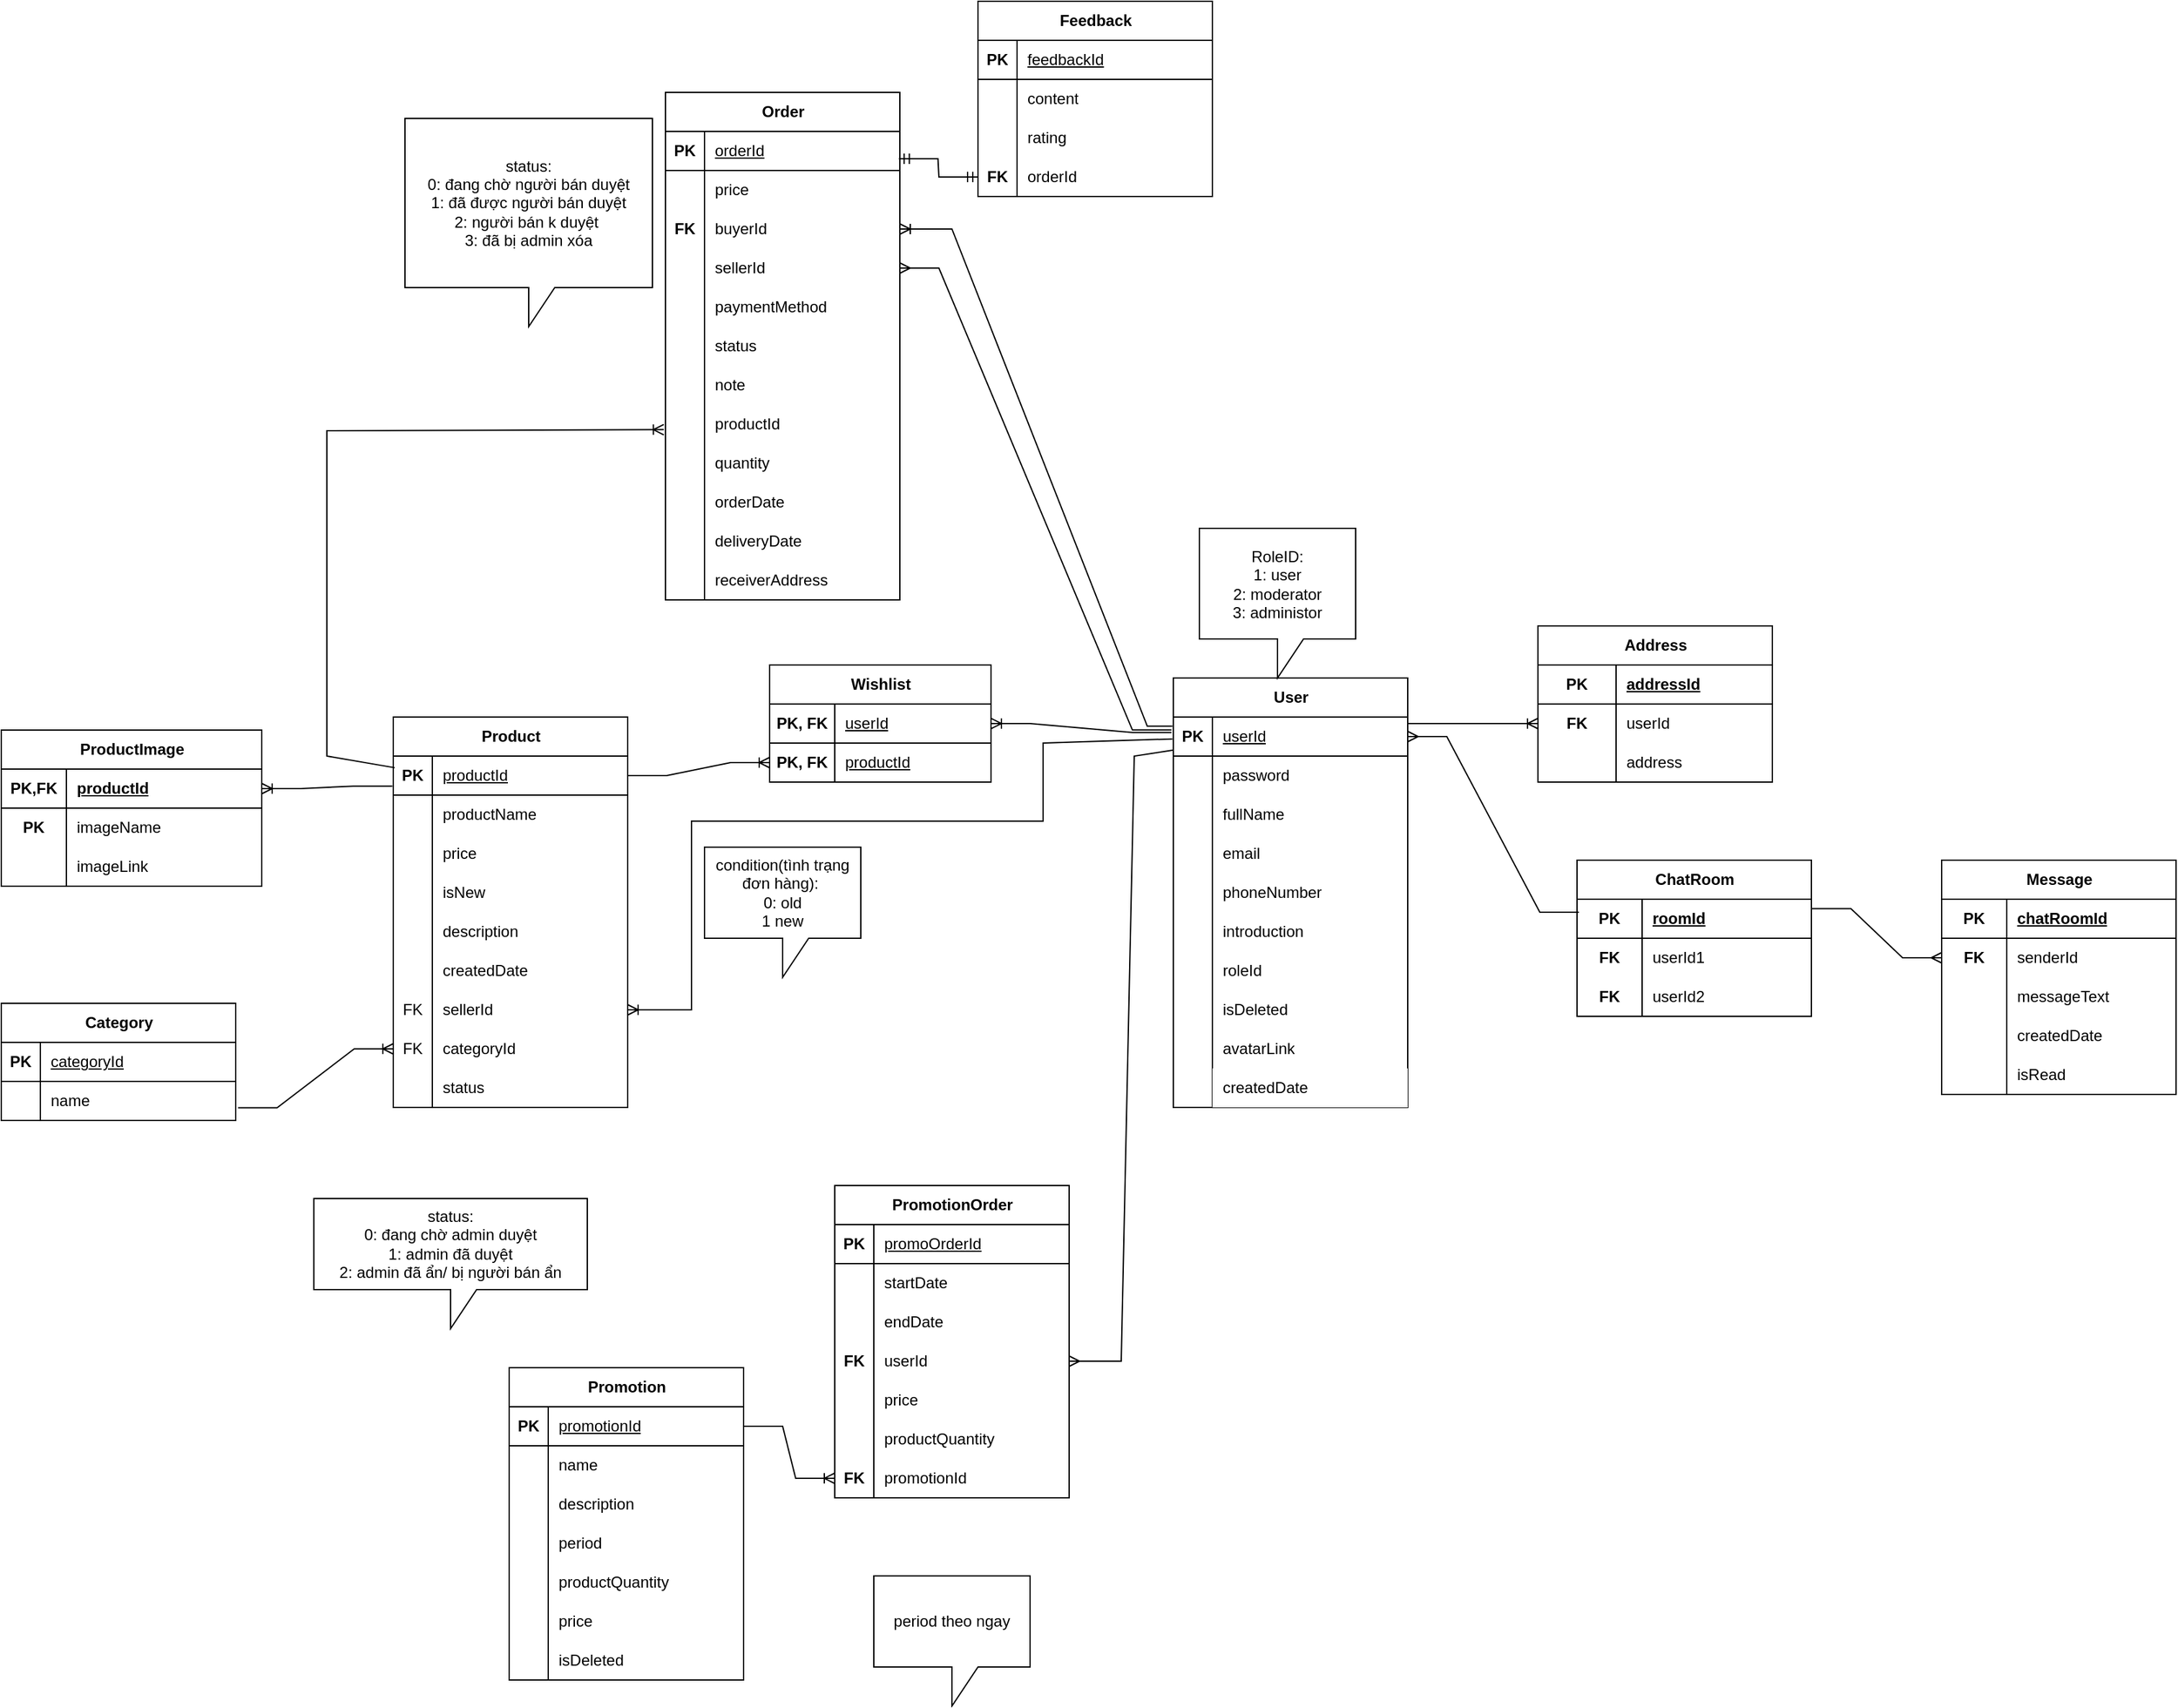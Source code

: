 <mxfile version="21.8.2" type="device">
  <diagram name="Page-1" id="2ca16b54-16f6-2749-3443-fa8db7711227">
    <mxGraphModel dx="2295" dy="1606" grid="1" gridSize="10" guides="1" tooltips="1" connect="1" arrows="1" fold="1" page="1" pageScale="1" pageWidth="1100" pageHeight="850" background="none" math="0" shadow="0">
      <root>
        <mxCell id="0" />
        <mxCell id="1" parent="0" />
        <object label="User" id="CdEZ3CyZhxFSUictnTEU-2">
          <mxCell style="shape=table;startSize=30;container=1;collapsible=1;childLayout=tableLayout;fixedRows=1;rowLines=0;fontStyle=1;align=center;resizeLast=1;html=1;" parent="1" vertex="1">
            <mxGeometry x="730" y="410" width="180" height="330" as="geometry" />
          </mxCell>
        </object>
        <mxCell id="CdEZ3CyZhxFSUictnTEU-3" value="" style="shape=tableRow;horizontal=0;startSize=0;swimlaneHead=0;swimlaneBody=0;fillColor=none;collapsible=0;dropTarget=0;points=[[0,0.5],[1,0.5]];portConstraint=eastwest;top=0;left=0;right=0;bottom=1;" parent="CdEZ3CyZhxFSUictnTEU-2" vertex="1">
          <mxGeometry y="30" width="180" height="30" as="geometry" />
        </mxCell>
        <mxCell id="CdEZ3CyZhxFSUictnTEU-4" value="PK" style="shape=partialRectangle;connectable=0;fillColor=none;top=0;left=0;bottom=0;right=0;fontStyle=1;overflow=hidden;whiteSpace=wrap;html=1;" parent="CdEZ3CyZhxFSUictnTEU-3" vertex="1">
          <mxGeometry width="30" height="30" as="geometry">
            <mxRectangle width="30" height="30" as="alternateBounds" />
          </mxGeometry>
        </mxCell>
        <mxCell id="CdEZ3CyZhxFSUictnTEU-5" value="&lt;span style=&quot;font-weight: normal;&quot;&gt;userId&lt;/span&gt;" style="shape=partialRectangle;connectable=0;fillColor=none;top=0;left=0;bottom=0;right=0;align=left;spacingLeft=6;fontStyle=5;overflow=hidden;whiteSpace=wrap;html=1;" parent="CdEZ3CyZhxFSUictnTEU-3" vertex="1">
          <mxGeometry x="30" width="150" height="30" as="geometry">
            <mxRectangle width="150" height="30" as="alternateBounds" />
          </mxGeometry>
        </mxCell>
        <mxCell id="CdEZ3CyZhxFSUictnTEU-345" value="" style="shape=tableRow;horizontal=0;startSize=0;swimlaneHead=0;swimlaneBody=0;fillColor=none;collapsible=0;dropTarget=0;points=[[0,0.5],[1,0.5]];portConstraint=eastwest;top=0;left=0;right=0;bottom=0;" parent="CdEZ3CyZhxFSUictnTEU-2" vertex="1">
          <mxGeometry y="60" width="180" height="30" as="geometry" />
        </mxCell>
        <mxCell id="CdEZ3CyZhxFSUictnTEU-346" value="" style="shape=partialRectangle;connectable=0;fillColor=none;top=0;left=0;bottom=0;right=0;fontStyle=0;overflow=hidden;whiteSpace=wrap;html=1;" parent="CdEZ3CyZhxFSUictnTEU-345" vertex="1">
          <mxGeometry width="30" height="30" as="geometry">
            <mxRectangle width="30" height="30" as="alternateBounds" />
          </mxGeometry>
        </mxCell>
        <mxCell id="CdEZ3CyZhxFSUictnTEU-347" value="password" style="shape=partialRectangle;connectable=0;fillColor=none;top=0;left=0;bottom=0;right=0;align=left;spacingLeft=6;fontStyle=0;overflow=hidden;whiteSpace=wrap;html=1;" parent="CdEZ3CyZhxFSUictnTEU-345" vertex="1">
          <mxGeometry x="30" width="150" height="30" as="geometry">
            <mxRectangle width="150" height="30" as="alternateBounds" />
          </mxGeometry>
        </mxCell>
        <mxCell id="CdEZ3CyZhxFSUictnTEU-6" value="" style="shape=tableRow;horizontal=0;startSize=0;swimlaneHead=0;swimlaneBody=0;fillColor=none;collapsible=0;dropTarget=0;points=[[0,0.5],[1,0.5]];portConstraint=eastwest;top=0;left=0;right=0;bottom=0;" parent="CdEZ3CyZhxFSUictnTEU-2" vertex="1">
          <mxGeometry y="90" width="180" height="30" as="geometry" />
        </mxCell>
        <mxCell id="CdEZ3CyZhxFSUictnTEU-7" value="" style="shape=partialRectangle;connectable=0;fillColor=none;top=0;left=0;bottom=0;right=0;editable=1;overflow=hidden;whiteSpace=wrap;html=1;" parent="CdEZ3CyZhxFSUictnTEU-6" vertex="1">
          <mxGeometry width="30" height="30" as="geometry">
            <mxRectangle width="30" height="30" as="alternateBounds" />
          </mxGeometry>
        </mxCell>
        <mxCell id="CdEZ3CyZhxFSUictnTEU-8" value="fullName" style="shape=partialRectangle;connectable=0;fillColor=none;top=0;left=0;bottom=0;right=0;align=left;spacingLeft=6;overflow=hidden;whiteSpace=wrap;html=1;" parent="CdEZ3CyZhxFSUictnTEU-6" vertex="1">
          <mxGeometry x="30" width="150" height="30" as="geometry">
            <mxRectangle width="150" height="30" as="alternateBounds" />
          </mxGeometry>
        </mxCell>
        <mxCell id="CdEZ3CyZhxFSUictnTEU-12" value="" style="shape=tableRow;horizontal=0;startSize=0;swimlaneHead=0;swimlaneBody=0;fillColor=none;collapsible=0;dropTarget=0;points=[[0,0.5],[1,0.5]];portConstraint=eastwest;top=0;left=0;right=0;bottom=0;" parent="CdEZ3CyZhxFSUictnTEU-2" vertex="1">
          <mxGeometry y="120" width="180" height="30" as="geometry" />
        </mxCell>
        <mxCell id="CdEZ3CyZhxFSUictnTEU-13" value="" style="shape=partialRectangle;connectable=0;fillColor=none;top=0;left=0;bottom=0;right=0;editable=1;overflow=hidden;whiteSpace=wrap;html=1;" parent="CdEZ3CyZhxFSUictnTEU-12" vertex="1">
          <mxGeometry width="30" height="30" as="geometry">
            <mxRectangle width="30" height="30" as="alternateBounds" />
          </mxGeometry>
        </mxCell>
        <mxCell id="CdEZ3CyZhxFSUictnTEU-14" value="email" style="shape=partialRectangle;connectable=0;fillColor=none;top=0;left=0;bottom=0;right=0;align=left;spacingLeft=6;overflow=hidden;whiteSpace=wrap;html=1;" parent="CdEZ3CyZhxFSUictnTEU-12" vertex="1">
          <mxGeometry x="30" width="150" height="30" as="geometry">
            <mxRectangle width="150" height="30" as="alternateBounds" />
          </mxGeometry>
        </mxCell>
        <mxCell id="CdEZ3CyZhxFSUictnTEU-9" value="" style="shape=tableRow;horizontal=0;startSize=0;swimlaneHead=0;swimlaneBody=0;fillColor=none;collapsible=0;dropTarget=0;points=[[0,0.5],[1,0.5]];portConstraint=eastwest;top=0;left=0;right=0;bottom=0;" parent="CdEZ3CyZhxFSUictnTEU-2" vertex="1">
          <mxGeometry y="150" width="180" height="30" as="geometry" />
        </mxCell>
        <mxCell id="CdEZ3CyZhxFSUictnTEU-10" value="" style="shape=partialRectangle;connectable=0;fillColor=none;top=0;left=0;bottom=0;right=0;editable=1;overflow=hidden;whiteSpace=wrap;html=1;" parent="CdEZ3CyZhxFSUictnTEU-9" vertex="1">
          <mxGeometry width="30" height="30" as="geometry">
            <mxRectangle width="30" height="30" as="alternateBounds" />
          </mxGeometry>
        </mxCell>
        <mxCell id="CdEZ3CyZhxFSUictnTEU-11" value="phoneNumber" style="shape=partialRectangle;connectable=0;fillColor=none;top=0;left=0;bottom=0;right=0;align=left;spacingLeft=6;overflow=hidden;whiteSpace=wrap;html=1;" parent="CdEZ3CyZhxFSUictnTEU-9" vertex="1">
          <mxGeometry x="30" width="150" height="30" as="geometry">
            <mxRectangle width="150" height="30" as="alternateBounds" />
          </mxGeometry>
        </mxCell>
        <mxCell id="CdEZ3CyZhxFSUictnTEU-16" value="" style="shape=tableRow;horizontal=0;startSize=0;swimlaneHead=0;swimlaneBody=0;fillColor=none;collapsible=0;dropTarget=0;points=[[0,0.5],[1,0.5]];portConstraint=eastwest;top=0;left=0;right=0;bottom=0;" parent="CdEZ3CyZhxFSUictnTEU-2" vertex="1">
          <mxGeometry y="180" width="180" height="30" as="geometry" />
        </mxCell>
        <mxCell id="CdEZ3CyZhxFSUictnTEU-17" value="" style="shape=partialRectangle;connectable=0;fillColor=none;top=0;left=0;bottom=0;right=0;fontStyle=0;overflow=hidden;whiteSpace=wrap;html=1;" parent="CdEZ3CyZhxFSUictnTEU-16" vertex="1">
          <mxGeometry width="30" height="30" as="geometry">
            <mxRectangle width="30" height="30" as="alternateBounds" />
          </mxGeometry>
        </mxCell>
        <mxCell id="CdEZ3CyZhxFSUictnTEU-18" value="introduction&amp;nbsp;" style="shape=partialRectangle;connectable=0;fillColor=none;top=0;left=0;bottom=0;right=0;align=left;spacingLeft=6;fontStyle=0;overflow=hidden;whiteSpace=wrap;html=1;" parent="CdEZ3CyZhxFSUictnTEU-16" vertex="1">
          <mxGeometry x="30" width="150" height="30" as="geometry">
            <mxRectangle width="150" height="30" as="alternateBounds" />
          </mxGeometry>
        </mxCell>
        <mxCell id="CdEZ3CyZhxFSUictnTEU-156" value="" style="shape=tableRow;horizontal=0;startSize=0;swimlaneHead=0;swimlaneBody=0;fillColor=none;collapsible=0;dropTarget=0;points=[[0,0.5],[1,0.5]];portConstraint=eastwest;top=0;left=0;right=0;bottom=0;" parent="CdEZ3CyZhxFSUictnTEU-2" vertex="1">
          <mxGeometry y="210" width="180" height="30" as="geometry" />
        </mxCell>
        <mxCell id="CdEZ3CyZhxFSUictnTEU-157" value="" style="shape=partialRectangle;connectable=0;fillColor=none;top=0;left=0;bottom=0;right=0;fontStyle=0;overflow=hidden;whiteSpace=wrap;html=1;" parent="CdEZ3CyZhxFSUictnTEU-156" vertex="1">
          <mxGeometry width="30" height="30" as="geometry">
            <mxRectangle width="30" height="30" as="alternateBounds" />
          </mxGeometry>
        </mxCell>
        <mxCell id="CdEZ3CyZhxFSUictnTEU-158" value="roleId" style="shape=partialRectangle;connectable=0;fillColor=none;top=0;left=0;bottom=0;right=0;align=left;spacingLeft=6;fontStyle=0;overflow=hidden;whiteSpace=wrap;html=1;" parent="CdEZ3CyZhxFSUictnTEU-156" vertex="1">
          <mxGeometry x="30" width="150" height="30" as="geometry">
            <mxRectangle width="150" height="30" as="alternateBounds" />
          </mxGeometry>
        </mxCell>
        <mxCell id="CdEZ3CyZhxFSUictnTEU-342" value="" style="shape=tableRow;horizontal=0;startSize=0;swimlaneHead=0;swimlaneBody=0;fillColor=none;collapsible=0;dropTarget=0;points=[[0,0.5],[1,0.5]];portConstraint=eastwest;top=0;left=0;right=0;bottom=0;" parent="CdEZ3CyZhxFSUictnTEU-2" vertex="1">
          <mxGeometry y="240" width="180" height="30" as="geometry" />
        </mxCell>
        <mxCell id="CdEZ3CyZhxFSUictnTEU-343" value="" style="shape=partialRectangle;connectable=0;fillColor=none;top=0;left=0;bottom=0;right=0;fontStyle=0;overflow=hidden;whiteSpace=wrap;html=1;" parent="CdEZ3CyZhxFSUictnTEU-342" vertex="1">
          <mxGeometry width="30" height="30" as="geometry">
            <mxRectangle width="30" height="30" as="alternateBounds" />
          </mxGeometry>
        </mxCell>
        <mxCell id="CdEZ3CyZhxFSUictnTEU-344" value="isDeleted" style="shape=partialRectangle;connectable=0;fillColor=none;top=0;left=0;bottom=0;right=0;align=left;spacingLeft=6;fontStyle=0;overflow=hidden;whiteSpace=wrap;html=1;" parent="CdEZ3CyZhxFSUictnTEU-342" vertex="1">
          <mxGeometry x="30" width="150" height="30" as="geometry">
            <mxRectangle width="150" height="30" as="alternateBounds" />
          </mxGeometry>
        </mxCell>
        <mxCell id="QvAU7ecHsZQy278lUhVn-88" value="" style="shape=tableRow;horizontal=0;startSize=0;swimlaneHead=0;swimlaneBody=0;fillColor=none;collapsible=0;dropTarget=0;points=[[0,0.5],[1,0.5]];portConstraint=eastwest;top=0;left=0;right=0;bottom=0;" parent="CdEZ3CyZhxFSUictnTEU-2" vertex="1">
          <mxGeometry y="270" width="180" height="30" as="geometry" />
        </mxCell>
        <mxCell id="QvAU7ecHsZQy278lUhVn-89" value="" style="shape=partialRectangle;connectable=0;fillColor=none;top=0;left=0;bottom=0;right=0;fontStyle=0;overflow=hidden;whiteSpace=wrap;html=1;" parent="QvAU7ecHsZQy278lUhVn-88" vertex="1">
          <mxGeometry width="30" height="30" as="geometry">
            <mxRectangle width="30" height="30" as="alternateBounds" />
          </mxGeometry>
        </mxCell>
        <mxCell id="QvAU7ecHsZQy278lUhVn-90" value="avatarLink" style="shape=partialRectangle;connectable=0;fillColor=none;top=0;left=0;bottom=0;right=0;align=left;spacingLeft=6;fontStyle=0;overflow=hidden;whiteSpace=wrap;html=1;" parent="QvAU7ecHsZQy278lUhVn-88" vertex="1">
          <mxGeometry x="30" width="150" height="30" as="geometry">
            <mxRectangle width="150" height="30" as="alternateBounds" />
          </mxGeometry>
        </mxCell>
        <mxCell id="enUyEAp53rSovuV9Oe24-2" value="" style="shape=tableRow;horizontal=0;startSize=0;swimlaneHead=0;swimlaneBody=0;fillColor=none;collapsible=0;dropTarget=0;points=[[0,0.5],[1,0.5]];portConstraint=eastwest;top=0;left=0;right=0;bottom=0;" parent="CdEZ3CyZhxFSUictnTEU-2" vertex="1">
          <mxGeometry y="300" width="180" height="30" as="geometry" />
        </mxCell>
        <mxCell id="enUyEAp53rSovuV9Oe24-3" value="" style="shape=partialRectangle;connectable=0;fillColor=none;top=0;left=0;bottom=0;right=0;editable=1;overflow=hidden;whiteSpace=wrap;html=1;" parent="enUyEAp53rSovuV9Oe24-2" vertex="1">
          <mxGeometry width="30" height="30" as="geometry">
            <mxRectangle width="30" height="30" as="alternateBounds" />
          </mxGeometry>
        </mxCell>
        <mxCell id="enUyEAp53rSovuV9Oe24-4" value="createdDate" style="shape=partialRectangle;connectable=0;top=0;left=0;bottom=0;right=0;align=left;spacingLeft=6;overflow=hidden;whiteSpace=wrap;html=1;" parent="enUyEAp53rSovuV9Oe24-2" vertex="1">
          <mxGeometry x="30" width="150" height="30" as="geometry">
            <mxRectangle width="150" height="30" as="alternateBounds" />
          </mxGeometry>
        </mxCell>
        <mxCell id="CdEZ3CyZhxFSUictnTEU-88" value="Product" style="shape=table;startSize=30;container=1;collapsible=1;childLayout=tableLayout;fixedRows=1;rowLines=0;fontStyle=1;align=center;resizeLast=1;html=1;" parent="1" vertex="1">
          <mxGeometry x="131" y="440" width="180" height="300" as="geometry" />
        </mxCell>
        <mxCell id="CdEZ3CyZhxFSUictnTEU-89" value="" style="shape=tableRow;horizontal=0;startSize=0;swimlaneHead=0;swimlaneBody=0;fillColor=none;collapsible=0;dropTarget=0;points=[[0,0.5],[1,0.5]];portConstraint=eastwest;top=0;left=0;right=0;bottom=1;" parent="CdEZ3CyZhxFSUictnTEU-88" vertex="1">
          <mxGeometry y="30" width="180" height="30" as="geometry" />
        </mxCell>
        <mxCell id="CdEZ3CyZhxFSUictnTEU-90" value="PK" style="shape=partialRectangle;connectable=0;fillColor=none;top=0;left=0;bottom=0;right=0;fontStyle=1;overflow=hidden;whiteSpace=wrap;html=1;" parent="CdEZ3CyZhxFSUictnTEU-89" vertex="1">
          <mxGeometry width="30" height="30" as="geometry">
            <mxRectangle width="30" height="30" as="alternateBounds" />
          </mxGeometry>
        </mxCell>
        <mxCell id="CdEZ3CyZhxFSUictnTEU-91" value="&lt;span style=&quot;font-weight: normal;&quot;&gt;productId&lt;/span&gt;" style="shape=partialRectangle;connectable=0;fillColor=none;top=0;left=0;bottom=0;right=0;align=left;spacingLeft=6;fontStyle=5;overflow=hidden;whiteSpace=wrap;html=1;" parent="CdEZ3CyZhxFSUictnTEU-89" vertex="1">
          <mxGeometry x="30" width="150" height="30" as="geometry">
            <mxRectangle width="150" height="30" as="alternateBounds" />
          </mxGeometry>
        </mxCell>
        <mxCell id="CdEZ3CyZhxFSUictnTEU-92" value="" style="shape=tableRow;horizontal=0;startSize=0;swimlaneHead=0;swimlaneBody=0;fillColor=none;collapsible=0;dropTarget=0;points=[[0,0.5],[1,0.5]];portConstraint=eastwest;top=0;left=0;right=0;bottom=0;" parent="CdEZ3CyZhxFSUictnTEU-88" vertex="1">
          <mxGeometry y="60" width="180" height="30" as="geometry" />
        </mxCell>
        <mxCell id="CdEZ3CyZhxFSUictnTEU-93" value="" style="shape=partialRectangle;connectable=0;fillColor=none;top=0;left=0;bottom=0;right=0;editable=1;overflow=hidden;whiteSpace=wrap;html=1;" parent="CdEZ3CyZhxFSUictnTEU-92" vertex="1">
          <mxGeometry width="30" height="30" as="geometry">
            <mxRectangle width="30" height="30" as="alternateBounds" />
          </mxGeometry>
        </mxCell>
        <mxCell id="CdEZ3CyZhxFSUictnTEU-94" value="productName" style="shape=partialRectangle;connectable=0;fillColor=none;top=0;left=0;bottom=0;right=0;align=left;spacingLeft=6;overflow=hidden;whiteSpace=wrap;html=1;" parent="CdEZ3CyZhxFSUictnTEU-92" vertex="1">
          <mxGeometry x="30" width="150" height="30" as="geometry">
            <mxRectangle width="150" height="30" as="alternateBounds" />
          </mxGeometry>
        </mxCell>
        <mxCell id="CdEZ3CyZhxFSUictnTEU-95" value="" style="shape=tableRow;horizontal=0;startSize=0;swimlaneHead=0;swimlaneBody=0;fillColor=none;collapsible=0;dropTarget=0;points=[[0,0.5],[1,0.5]];portConstraint=eastwest;top=0;left=0;right=0;bottom=0;" parent="CdEZ3CyZhxFSUictnTEU-88" vertex="1">
          <mxGeometry y="90" width="180" height="30" as="geometry" />
        </mxCell>
        <mxCell id="CdEZ3CyZhxFSUictnTEU-96" value="" style="shape=partialRectangle;connectable=0;fillColor=none;top=0;left=0;bottom=0;right=0;editable=1;overflow=hidden;whiteSpace=wrap;html=1;" parent="CdEZ3CyZhxFSUictnTEU-95" vertex="1">
          <mxGeometry width="30" height="30" as="geometry">
            <mxRectangle width="30" height="30" as="alternateBounds" />
          </mxGeometry>
        </mxCell>
        <mxCell id="CdEZ3CyZhxFSUictnTEU-97" value="price" style="shape=partialRectangle;connectable=0;fillColor=none;top=0;left=0;bottom=0;right=0;align=left;spacingLeft=6;overflow=hidden;whiteSpace=wrap;html=1;" parent="CdEZ3CyZhxFSUictnTEU-95" vertex="1">
          <mxGeometry x="30" width="150" height="30" as="geometry">
            <mxRectangle width="150" height="30" as="alternateBounds" />
          </mxGeometry>
        </mxCell>
        <mxCell id="CdEZ3CyZhxFSUictnTEU-98" value="" style="shape=tableRow;horizontal=0;startSize=0;swimlaneHead=0;swimlaneBody=0;fillColor=none;collapsible=0;dropTarget=0;points=[[0,0.5],[1,0.5]];portConstraint=eastwest;top=0;left=0;right=0;bottom=0;" parent="CdEZ3CyZhxFSUictnTEU-88" vertex="1">
          <mxGeometry y="120" width="180" height="30" as="geometry" />
        </mxCell>
        <mxCell id="CdEZ3CyZhxFSUictnTEU-99" value="" style="shape=partialRectangle;connectable=0;fillColor=none;top=0;left=0;bottom=0;right=0;editable=1;overflow=hidden;whiteSpace=wrap;html=1;" parent="CdEZ3CyZhxFSUictnTEU-98" vertex="1">
          <mxGeometry width="30" height="30" as="geometry">
            <mxRectangle width="30" height="30" as="alternateBounds" />
          </mxGeometry>
        </mxCell>
        <mxCell id="CdEZ3CyZhxFSUictnTEU-100" value="isNew" style="shape=partialRectangle;connectable=0;fillColor=none;top=0;left=0;bottom=0;right=0;align=left;spacingLeft=6;overflow=hidden;whiteSpace=wrap;html=1;" parent="CdEZ3CyZhxFSUictnTEU-98" vertex="1">
          <mxGeometry x="30" width="150" height="30" as="geometry">
            <mxRectangle width="150" height="30" as="alternateBounds" />
          </mxGeometry>
        </mxCell>
        <mxCell id="CdEZ3CyZhxFSUictnTEU-101" value="" style="shape=tableRow;horizontal=0;startSize=0;swimlaneHead=0;swimlaneBody=0;fillColor=none;collapsible=0;dropTarget=0;points=[[0,0.5],[1,0.5]];portConstraint=eastwest;top=0;left=0;right=0;bottom=0;" parent="CdEZ3CyZhxFSUictnTEU-88" vertex="1">
          <mxGeometry y="150" width="180" height="30" as="geometry" />
        </mxCell>
        <mxCell id="CdEZ3CyZhxFSUictnTEU-102" value="" style="shape=partialRectangle;connectable=0;fillColor=none;top=0;left=0;bottom=0;right=0;fontStyle=0;overflow=hidden;whiteSpace=wrap;html=1;" parent="CdEZ3CyZhxFSUictnTEU-101" vertex="1">
          <mxGeometry width="30" height="30" as="geometry">
            <mxRectangle width="30" height="30" as="alternateBounds" />
          </mxGeometry>
        </mxCell>
        <mxCell id="CdEZ3CyZhxFSUictnTEU-103" value="description" style="shape=partialRectangle;connectable=0;fillColor=none;top=0;left=0;bottom=0;right=0;align=left;spacingLeft=6;fontStyle=0;overflow=hidden;whiteSpace=wrap;html=1;" parent="CdEZ3CyZhxFSUictnTEU-101" vertex="1">
          <mxGeometry x="30" width="150" height="30" as="geometry">
            <mxRectangle width="150" height="30" as="alternateBounds" />
          </mxGeometry>
        </mxCell>
        <mxCell id="CdEZ3CyZhxFSUictnTEU-110" value="" style="shape=tableRow;horizontal=0;startSize=0;swimlaneHead=0;swimlaneBody=0;fillColor=none;collapsible=0;dropTarget=0;points=[[0,0.5],[1,0.5]];portConstraint=eastwest;top=0;left=0;right=0;bottom=0;" parent="CdEZ3CyZhxFSUictnTEU-88" vertex="1">
          <mxGeometry y="180" width="180" height="30" as="geometry" />
        </mxCell>
        <mxCell id="CdEZ3CyZhxFSUictnTEU-111" value="" style="shape=partialRectangle;connectable=0;fillColor=none;top=0;left=0;bottom=0;right=0;fontStyle=0;overflow=hidden;whiteSpace=wrap;html=1;" parent="CdEZ3CyZhxFSUictnTEU-110" vertex="1">
          <mxGeometry width="30" height="30" as="geometry">
            <mxRectangle width="30" height="30" as="alternateBounds" />
          </mxGeometry>
        </mxCell>
        <mxCell id="CdEZ3CyZhxFSUictnTEU-112" value="createdDate" style="shape=partialRectangle;connectable=0;fillColor=none;top=0;left=0;bottom=0;right=0;align=left;spacingLeft=6;fontStyle=0;overflow=hidden;whiteSpace=wrap;html=1;" parent="CdEZ3CyZhxFSUictnTEU-110" vertex="1">
          <mxGeometry x="30" width="150" height="30" as="geometry">
            <mxRectangle width="150" height="30" as="alternateBounds" />
          </mxGeometry>
        </mxCell>
        <mxCell id="CdEZ3CyZhxFSUictnTEU-118" value="" style="shape=tableRow;horizontal=0;startSize=0;swimlaneHead=0;swimlaneBody=0;fillColor=none;collapsible=0;dropTarget=0;points=[[0,0.5],[1,0.5]];portConstraint=eastwest;top=0;left=0;right=0;bottom=0;" parent="CdEZ3CyZhxFSUictnTEU-88" vertex="1">
          <mxGeometry y="210" width="180" height="30" as="geometry" />
        </mxCell>
        <mxCell id="CdEZ3CyZhxFSUictnTEU-119" value="FK" style="shape=partialRectangle;connectable=0;fillColor=none;top=0;left=0;bottom=0;right=0;fontStyle=0;overflow=hidden;whiteSpace=wrap;html=1;" parent="CdEZ3CyZhxFSUictnTEU-118" vertex="1">
          <mxGeometry width="30" height="30" as="geometry">
            <mxRectangle width="30" height="30" as="alternateBounds" />
          </mxGeometry>
        </mxCell>
        <mxCell id="CdEZ3CyZhxFSUictnTEU-120" value="sellerId" style="shape=partialRectangle;connectable=0;fillColor=none;top=0;left=0;bottom=0;right=0;align=left;spacingLeft=6;fontStyle=0;overflow=hidden;whiteSpace=wrap;html=1;" parent="CdEZ3CyZhxFSUictnTEU-118" vertex="1">
          <mxGeometry x="30" width="150" height="30" as="geometry">
            <mxRectangle width="150" height="30" as="alternateBounds" />
          </mxGeometry>
        </mxCell>
        <mxCell id="CdEZ3CyZhxFSUictnTEU-290" value="" style="shape=tableRow;horizontal=0;startSize=0;swimlaneHead=0;swimlaneBody=0;fillColor=none;collapsible=0;dropTarget=0;points=[[0,0.5],[1,0.5]];portConstraint=eastwest;top=0;left=0;right=0;bottom=0;" parent="CdEZ3CyZhxFSUictnTEU-88" vertex="1">
          <mxGeometry y="240" width="180" height="30" as="geometry" />
        </mxCell>
        <mxCell id="CdEZ3CyZhxFSUictnTEU-291" value="FK" style="shape=partialRectangle;connectable=0;fillColor=none;top=0;left=0;bottom=0;right=0;fontStyle=0;overflow=hidden;whiteSpace=wrap;html=1;" parent="CdEZ3CyZhxFSUictnTEU-290" vertex="1">
          <mxGeometry width="30" height="30" as="geometry">
            <mxRectangle width="30" height="30" as="alternateBounds" />
          </mxGeometry>
        </mxCell>
        <mxCell id="CdEZ3CyZhxFSUictnTEU-292" value="categoryId" style="shape=partialRectangle;connectable=0;fillColor=none;top=0;left=0;bottom=0;right=0;align=left;spacingLeft=6;fontStyle=0;overflow=hidden;whiteSpace=wrap;html=1;" parent="CdEZ3CyZhxFSUictnTEU-290" vertex="1">
          <mxGeometry x="30" width="150" height="30" as="geometry">
            <mxRectangle width="150" height="30" as="alternateBounds" />
          </mxGeometry>
        </mxCell>
        <mxCell id="CdEZ3CyZhxFSUictnTEU-354" value="" style="shape=tableRow;horizontal=0;startSize=0;swimlaneHead=0;swimlaneBody=0;fillColor=none;collapsible=0;dropTarget=0;points=[[0,0.5],[1,0.5]];portConstraint=eastwest;top=0;left=0;right=0;bottom=0;" parent="CdEZ3CyZhxFSUictnTEU-88" vertex="1">
          <mxGeometry y="270" width="180" height="30" as="geometry" />
        </mxCell>
        <mxCell id="CdEZ3CyZhxFSUictnTEU-355" value="" style="shape=partialRectangle;connectable=0;fillColor=none;top=0;left=0;bottom=0;right=0;fontStyle=0;overflow=hidden;whiteSpace=wrap;html=1;" parent="CdEZ3CyZhxFSUictnTEU-354" vertex="1">
          <mxGeometry width="30" height="30" as="geometry">
            <mxRectangle width="30" height="30" as="alternateBounds" />
          </mxGeometry>
        </mxCell>
        <mxCell id="CdEZ3CyZhxFSUictnTEU-356" value="status" style="shape=partialRectangle;connectable=0;fillColor=none;top=0;left=0;bottom=0;right=0;align=left;spacingLeft=6;fontStyle=0;overflow=hidden;whiteSpace=wrap;html=1;" parent="CdEZ3CyZhxFSUictnTEU-354" vertex="1">
          <mxGeometry x="30" width="150" height="30" as="geometry">
            <mxRectangle width="150" height="30" as="alternateBounds" />
          </mxGeometry>
        </mxCell>
        <mxCell id="CdEZ3CyZhxFSUictnTEU-125" value="" style="fontSize=12;html=1;endArrow=ERoneToMany;rounded=0;exitX=-0.004;exitY=0.562;exitDx=0;exitDy=0;entryX=1;entryY=0.5;entryDx=0;entryDy=0;exitPerimeter=0;" parent="1" source="CdEZ3CyZhxFSUictnTEU-3" target="CdEZ3CyZhxFSUictnTEU-118" edge="1">
          <mxGeometry width="100" height="100" relative="1" as="geometry">
            <mxPoint x="630.0" y="480" as="sourcePoint" />
            <mxPoint x="280.0" y="710" as="targetPoint" />
            <Array as="points">
              <mxPoint x="630" y="460" />
              <mxPoint x="630" y="520" />
              <mxPoint x="510" y="520" />
              <mxPoint x="360" y="520" />
              <mxPoint x="360" y="665" />
            </Array>
          </mxGeometry>
        </mxCell>
        <mxCell id="CdEZ3CyZhxFSUictnTEU-126" value="Order" style="shape=table;startSize=30;container=1;collapsible=1;childLayout=tableLayout;fixedRows=1;rowLines=0;fontStyle=1;align=center;resizeLast=1;html=1;" parent="1" vertex="1">
          <mxGeometry x="340" y="-40" width="180" height="390.0" as="geometry" />
        </mxCell>
        <mxCell id="CdEZ3CyZhxFSUictnTEU-127" value="" style="shape=tableRow;horizontal=0;startSize=0;swimlaneHead=0;swimlaneBody=0;fillColor=none;collapsible=0;dropTarget=0;points=[[0,0.5],[1,0.5]];portConstraint=eastwest;top=0;left=0;right=0;bottom=1;" parent="CdEZ3CyZhxFSUictnTEU-126" vertex="1">
          <mxGeometry y="30" width="180" height="30" as="geometry" />
        </mxCell>
        <mxCell id="CdEZ3CyZhxFSUictnTEU-128" value="PK" style="shape=partialRectangle;connectable=0;fillColor=none;top=0;left=0;bottom=0;right=0;fontStyle=1;overflow=hidden;whiteSpace=wrap;html=1;" parent="CdEZ3CyZhxFSUictnTEU-127" vertex="1">
          <mxGeometry width="30" height="30" as="geometry">
            <mxRectangle width="30" height="30" as="alternateBounds" />
          </mxGeometry>
        </mxCell>
        <mxCell id="CdEZ3CyZhxFSUictnTEU-129" value="&lt;span style=&quot;font-weight: 400;&quot;&gt;orderId&lt;/span&gt;" style="shape=partialRectangle;connectable=0;fillColor=none;top=0;left=0;bottom=0;right=0;align=left;spacingLeft=6;fontStyle=5;overflow=hidden;whiteSpace=wrap;html=1;" parent="CdEZ3CyZhxFSUictnTEU-127" vertex="1">
          <mxGeometry x="30" width="150" height="30" as="geometry">
            <mxRectangle width="150" height="30" as="alternateBounds" />
          </mxGeometry>
        </mxCell>
        <mxCell id="CdEZ3CyZhxFSUictnTEU-133" value="" style="shape=tableRow;horizontal=0;startSize=0;swimlaneHead=0;swimlaneBody=0;fillColor=none;collapsible=0;dropTarget=0;points=[[0,0.5],[1,0.5]];portConstraint=eastwest;top=0;left=0;right=0;bottom=0;" parent="CdEZ3CyZhxFSUictnTEU-126" vertex="1">
          <mxGeometry y="60" width="180" height="30" as="geometry" />
        </mxCell>
        <mxCell id="CdEZ3CyZhxFSUictnTEU-134" value="" style="shape=partialRectangle;connectable=0;fillColor=none;top=0;left=0;bottom=0;right=0;editable=1;overflow=hidden;whiteSpace=wrap;html=1;" parent="CdEZ3CyZhxFSUictnTEU-133" vertex="1">
          <mxGeometry width="30" height="30" as="geometry">
            <mxRectangle width="30" height="30" as="alternateBounds" />
          </mxGeometry>
        </mxCell>
        <mxCell id="CdEZ3CyZhxFSUictnTEU-135" value="price" style="shape=partialRectangle;connectable=0;fillColor=none;top=0;left=0;bottom=0;right=0;align=left;spacingLeft=6;overflow=hidden;whiteSpace=wrap;html=1;" parent="CdEZ3CyZhxFSUictnTEU-133" vertex="1">
          <mxGeometry x="30" width="150" height="30" as="geometry">
            <mxRectangle width="150" height="30" as="alternateBounds" />
          </mxGeometry>
        </mxCell>
        <mxCell id="CdEZ3CyZhxFSUictnTEU-194" value="" style="shape=tableRow;horizontal=0;startSize=0;swimlaneHead=0;swimlaneBody=0;fillColor=none;collapsible=0;dropTarget=0;points=[[0,0.5],[1,0.5]];portConstraint=eastwest;top=0;left=0;right=0;bottom=0;" parent="CdEZ3CyZhxFSUictnTEU-126" vertex="1">
          <mxGeometry y="90" width="180" height="30" as="geometry" />
        </mxCell>
        <mxCell id="CdEZ3CyZhxFSUictnTEU-195" value="&lt;b&gt;FK&lt;/b&gt;" style="shape=partialRectangle;connectable=0;fillColor=none;top=0;left=0;bottom=0;right=0;editable=1;overflow=hidden;whiteSpace=wrap;html=1;" parent="CdEZ3CyZhxFSUictnTEU-194" vertex="1">
          <mxGeometry width="30" height="30" as="geometry">
            <mxRectangle width="30" height="30" as="alternateBounds" />
          </mxGeometry>
        </mxCell>
        <mxCell id="CdEZ3CyZhxFSUictnTEU-196" value="buyerId" style="shape=partialRectangle;connectable=0;fillColor=none;top=0;left=0;bottom=0;right=0;align=left;spacingLeft=6;overflow=hidden;whiteSpace=wrap;html=1;" parent="CdEZ3CyZhxFSUictnTEU-194" vertex="1">
          <mxGeometry x="30" width="150" height="30" as="geometry">
            <mxRectangle width="150" height="30" as="alternateBounds" />
          </mxGeometry>
        </mxCell>
        <mxCell id="P6H75Iuykzm-ga6hv1Ka-4" value="" style="shape=tableRow;horizontal=0;startSize=0;swimlaneHead=0;swimlaneBody=0;fillColor=none;collapsible=0;dropTarget=0;points=[[0,0.5],[1,0.5]];portConstraint=eastwest;top=0;left=0;right=0;bottom=0;" parent="CdEZ3CyZhxFSUictnTEU-126" vertex="1">
          <mxGeometry y="120" width="180" height="30" as="geometry" />
        </mxCell>
        <mxCell id="P6H75Iuykzm-ga6hv1Ka-5" value="" style="shape=partialRectangle;connectable=0;fillColor=none;top=0;left=0;bottom=0;right=0;editable=1;overflow=hidden;whiteSpace=wrap;html=1;" parent="P6H75Iuykzm-ga6hv1Ka-4" vertex="1">
          <mxGeometry width="30" height="30" as="geometry">
            <mxRectangle width="30" height="30" as="alternateBounds" />
          </mxGeometry>
        </mxCell>
        <mxCell id="P6H75Iuykzm-ga6hv1Ka-6" value="sellerId" style="shape=partialRectangle;connectable=0;fillColor=none;top=0;left=0;bottom=0;right=0;align=left;spacingLeft=6;overflow=hidden;whiteSpace=wrap;html=1;" parent="P6H75Iuykzm-ga6hv1Ka-4" vertex="1">
          <mxGeometry x="30" width="150" height="30" as="geometry">
            <mxRectangle width="150" height="30" as="alternateBounds" />
          </mxGeometry>
        </mxCell>
        <mxCell id="CdEZ3CyZhxFSUictnTEU-351" value="" style="shape=tableRow;horizontal=0;startSize=0;swimlaneHead=0;swimlaneBody=0;fillColor=none;collapsible=0;dropTarget=0;points=[[0,0.5],[1,0.5]];portConstraint=eastwest;top=0;left=0;right=0;bottom=0;" parent="CdEZ3CyZhxFSUictnTEU-126" vertex="1">
          <mxGeometry y="150" width="180" height="30" as="geometry" />
        </mxCell>
        <mxCell id="CdEZ3CyZhxFSUictnTEU-352" value="" style="shape=partialRectangle;connectable=0;fillColor=none;top=0;left=0;bottom=0;right=0;editable=1;overflow=hidden;whiteSpace=wrap;html=1;" parent="CdEZ3CyZhxFSUictnTEU-351" vertex="1">
          <mxGeometry width="30" height="30" as="geometry">
            <mxRectangle width="30" height="30" as="alternateBounds" />
          </mxGeometry>
        </mxCell>
        <mxCell id="CdEZ3CyZhxFSUictnTEU-353" value="paymentMethod" style="shape=partialRectangle;connectable=0;fillColor=none;top=0;left=0;bottom=0;right=0;align=left;spacingLeft=6;overflow=hidden;whiteSpace=wrap;html=1;" parent="CdEZ3CyZhxFSUictnTEU-351" vertex="1">
          <mxGeometry x="30" width="150" height="30" as="geometry">
            <mxRectangle width="150" height="30" as="alternateBounds" />
          </mxGeometry>
        </mxCell>
        <mxCell id="CdEZ3CyZhxFSUictnTEU-357" value="" style="shape=tableRow;horizontal=0;startSize=0;swimlaneHead=0;swimlaneBody=0;fillColor=none;collapsible=0;dropTarget=0;points=[[0,0.5],[1,0.5]];portConstraint=eastwest;top=0;left=0;right=0;bottom=0;" parent="CdEZ3CyZhxFSUictnTEU-126" vertex="1">
          <mxGeometry y="180" width="180" height="30" as="geometry" />
        </mxCell>
        <mxCell id="CdEZ3CyZhxFSUictnTEU-358" value="" style="shape=partialRectangle;connectable=0;fillColor=none;top=0;left=0;bottom=0;right=0;editable=1;overflow=hidden;whiteSpace=wrap;html=1;" parent="CdEZ3CyZhxFSUictnTEU-357" vertex="1">
          <mxGeometry width="30" height="30" as="geometry">
            <mxRectangle width="30" height="30" as="alternateBounds" />
          </mxGeometry>
        </mxCell>
        <mxCell id="CdEZ3CyZhxFSUictnTEU-359" value="status" style="shape=partialRectangle;connectable=0;fillColor=none;top=0;left=0;bottom=0;right=0;align=left;spacingLeft=6;overflow=hidden;whiteSpace=wrap;html=1;" parent="CdEZ3CyZhxFSUictnTEU-357" vertex="1">
          <mxGeometry x="30" width="150" height="30" as="geometry">
            <mxRectangle width="150" height="30" as="alternateBounds" />
          </mxGeometry>
        </mxCell>
        <mxCell id="QvAU7ecHsZQy278lUhVn-99" value="" style="shape=tableRow;horizontal=0;startSize=0;swimlaneHead=0;swimlaneBody=0;fillColor=none;collapsible=0;dropTarget=0;points=[[0,0.5],[1,0.5]];portConstraint=eastwest;top=0;left=0;right=0;bottom=0;" parent="CdEZ3CyZhxFSUictnTEU-126" vertex="1">
          <mxGeometry y="210" width="180" height="30" as="geometry" />
        </mxCell>
        <mxCell id="QvAU7ecHsZQy278lUhVn-100" value="" style="shape=partialRectangle;connectable=0;fillColor=none;top=0;left=0;bottom=0;right=0;editable=1;overflow=hidden;whiteSpace=wrap;html=1;" parent="QvAU7ecHsZQy278lUhVn-99" vertex="1">
          <mxGeometry width="30" height="30" as="geometry">
            <mxRectangle width="30" height="30" as="alternateBounds" />
          </mxGeometry>
        </mxCell>
        <mxCell id="QvAU7ecHsZQy278lUhVn-101" value="note" style="shape=partialRectangle;connectable=0;fillColor=none;top=0;left=0;bottom=0;right=0;align=left;spacingLeft=6;overflow=hidden;whiteSpace=wrap;html=1;" parent="QvAU7ecHsZQy278lUhVn-99" vertex="1">
          <mxGeometry x="30" width="150" height="30" as="geometry">
            <mxRectangle width="150" height="30" as="alternateBounds" />
          </mxGeometry>
        </mxCell>
        <mxCell id="QvAU7ecHsZQy278lUhVn-105" value="" style="shape=tableRow;horizontal=0;startSize=0;swimlaneHead=0;swimlaneBody=0;fillColor=none;collapsible=0;dropTarget=0;points=[[0,0.5],[1,0.5]];portConstraint=eastwest;top=0;left=0;right=0;bottom=0;" parent="CdEZ3CyZhxFSUictnTEU-126" vertex="1">
          <mxGeometry y="240" width="180" height="30" as="geometry" />
        </mxCell>
        <mxCell id="QvAU7ecHsZQy278lUhVn-106" value="" style="shape=partialRectangle;connectable=0;fillColor=none;top=0;left=0;bottom=0;right=0;editable=1;overflow=hidden;whiteSpace=wrap;html=1;" parent="QvAU7ecHsZQy278lUhVn-105" vertex="1">
          <mxGeometry width="30" height="30" as="geometry">
            <mxRectangle width="30" height="30" as="alternateBounds" />
          </mxGeometry>
        </mxCell>
        <mxCell id="QvAU7ecHsZQy278lUhVn-107" value="productId" style="shape=partialRectangle;connectable=0;fillColor=none;top=0;left=0;bottom=0;right=0;align=left;spacingLeft=6;overflow=hidden;whiteSpace=wrap;html=1;" parent="QvAU7ecHsZQy278lUhVn-105" vertex="1">
          <mxGeometry x="30" width="150" height="30" as="geometry">
            <mxRectangle width="150" height="30" as="alternateBounds" />
          </mxGeometry>
        </mxCell>
        <mxCell id="QvAU7ecHsZQy278lUhVn-108" value="" style="shape=tableRow;horizontal=0;startSize=0;swimlaneHead=0;swimlaneBody=0;fillColor=none;collapsible=0;dropTarget=0;points=[[0,0.5],[1,0.5]];portConstraint=eastwest;top=0;left=0;right=0;bottom=0;" parent="CdEZ3CyZhxFSUictnTEU-126" vertex="1">
          <mxGeometry y="270" width="180" height="30" as="geometry" />
        </mxCell>
        <mxCell id="QvAU7ecHsZQy278lUhVn-109" value="" style="shape=partialRectangle;connectable=0;fillColor=none;top=0;left=0;bottom=0;right=0;editable=1;overflow=hidden;whiteSpace=wrap;html=1;" parent="QvAU7ecHsZQy278lUhVn-108" vertex="1">
          <mxGeometry width="30" height="30" as="geometry">
            <mxRectangle width="30" height="30" as="alternateBounds" />
          </mxGeometry>
        </mxCell>
        <mxCell id="QvAU7ecHsZQy278lUhVn-110" value="quantity" style="shape=partialRectangle;connectable=0;fillColor=none;top=0;left=0;bottom=0;right=0;align=left;spacingLeft=6;overflow=hidden;whiteSpace=wrap;html=1;" parent="QvAU7ecHsZQy278lUhVn-108" vertex="1">
          <mxGeometry x="30" width="150" height="30" as="geometry">
            <mxRectangle width="150" height="30" as="alternateBounds" />
          </mxGeometry>
        </mxCell>
        <mxCell id="CdEZ3CyZhxFSUictnTEU-130" value="" style="shape=tableRow;horizontal=0;startSize=0;swimlaneHead=0;swimlaneBody=0;fillColor=none;collapsible=0;dropTarget=0;points=[[0,0.5],[1,0.5]];portConstraint=eastwest;top=0;left=0;right=0;bottom=0;" parent="CdEZ3CyZhxFSUictnTEU-126" vertex="1">
          <mxGeometry y="300" width="180" height="30" as="geometry" />
        </mxCell>
        <mxCell id="CdEZ3CyZhxFSUictnTEU-131" value="" style="shape=partialRectangle;connectable=0;fillColor=none;top=0;left=0;bottom=0;right=0;editable=1;overflow=hidden;whiteSpace=wrap;html=1;" parent="CdEZ3CyZhxFSUictnTEU-130" vertex="1">
          <mxGeometry width="30" height="30" as="geometry">
            <mxRectangle width="30" height="30" as="alternateBounds" />
          </mxGeometry>
        </mxCell>
        <mxCell id="CdEZ3CyZhxFSUictnTEU-132" value="orderDate" style="shape=partialRectangle;connectable=0;fillColor=none;top=0;left=0;bottom=0;right=0;align=left;spacingLeft=6;overflow=hidden;whiteSpace=wrap;html=1;" parent="CdEZ3CyZhxFSUictnTEU-130" vertex="1">
          <mxGeometry x="30" width="150" height="30" as="geometry">
            <mxRectangle width="150" height="30" as="alternateBounds" />
          </mxGeometry>
        </mxCell>
        <mxCell id="3JVPByBVNyA3cewvrdAR-1" value="" style="shape=tableRow;horizontal=0;startSize=0;swimlaneHead=0;swimlaneBody=0;fillColor=none;collapsible=0;dropTarget=0;points=[[0,0.5],[1,0.5]];portConstraint=eastwest;top=0;left=0;right=0;bottom=0;" parent="CdEZ3CyZhxFSUictnTEU-126" vertex="1">
          <mxGeometry y="330" width="180" height="30" as="geometry" />
        </mxCell>
        <mxCell id="3JVPByBVNyA3cewvrdAR-2" value="" style="shape=partialRectangle;connectable=0;fillColor=none;top=0;left=0;bottom=0;right=0;editable=1;overflow=hidden;whiteSpace=wrap;html=1;" parent="3JVPByBVNyA3cewvrdAR-1" vertex="1">
          <mxGeometry width="30" height="30" as="geometry">
            <mxRectangle width="30" height="30" as="alternateBounds" />
          </mxGeometry>
        </mxCell>
        <mxCell id="3JVPByBVNyA3cewvrdAR-3" value="deliveryDate" style="shape=partialRectangle;connectable=0;fillColor=none;top=0;left=0;bottom=0;right=0;align=left;spacingLeft=6;overflow=hidden;whiteSpace=wrap;html=1;" parent="3JVPByBVNyA3cewvrdAR-1" vertex="1">
          <mxGeometry x="30" width="150" height="30" as="geometry">
            <mxRectangle width="150" height="30" as="alternateBounds" />
          </mxGeometry>
        </mxCell>
        <mxCell id="QvAU7ecHsZQy278lUhVn-112" value="" style="shape=tableRow;horizontal=0;startSize=0;swimlaneHead=0;swimlaneBody=0;fillColor=none;collapsible=0;dropTarget=0;points=[[0,0.5],[1,0.5]];portConstraint=eastwest;top=0;left=0;right=0;bottom=0;" parent="CdEZ3CyZhxFSUictnTEU-126" vertex="1">
          <mxGeometry y="360" width="180" height="30" as="geometry" />
        </mxCell>
        <mxCell id="QvAU7ecHsZQy278lUhVn-113" value="" style="shape=partialRectangle;connectable=0;fillColor=none;top=0;left=0;bottom=0;right=0;editable=1;overflow=hidden;whiteSpace=wrap;html=1;" parent="QvAU7ecHsZQy278lUhVn-112" vertex="1">
          <mxGeometry width="30" height="30" as="geometry">
            <mxRectangle width="30" height="30" as="alternateBounds" />
          </mxGeometry>
        </mxCell>
        <mxCell id="QvAU7ecHsZQy278lUhVn-114" value="receiverAddress" style="shape=partialRectangle;connectable=0;fillColor=none;top=0;left=0;bottom=0;right=0;align=left;spacingLeft=6;overflow=hidden;whiteSpace=wrap;html=1;" parent="QvAU7ecHsZQy278lUhVn-112" vertex="1">
          <mxGeometry x="30" width="150" height="30" as="geometry">
            <mxRectangle width="150" height="30" as="alternateBounds" />
          </mxGeometry>
        </mxCell>
        <mxCell id="CdEZ3CyZhxFSUictnTEU-139" value="Wishlist" style="shape=table;startSize=30;container=1;collapsible=1;childLayout=tableLayout;fixedRows=1;rowLines=0;fontStyle=1;align=center;resizeLast=1;html=1;" parent="1" vertex="1">
          <mxGeometry x="420" y="400" width="170" height="90" as="geometry" />
        </mxCell>
        <mxCell id="CdEZ3CyZhxFSUictnTEU-140" value="" style="shape=tableRow;horizontal=0;startSize=0;swimlaneHead=0;swimlaneBody=0;fillColor=none;collapsible=0;dropTarget=0;points=[[0,0.5],[1,0.5]];portConstraint=eastwest;top=0;left=0;right=0;bottom=1;" parent="CdEZ3CyZhxFSUictnTEU-139" vertex="1">
          <mxGeometry y="30" width="170" height="30" as="geometry" />
        </mxCell>
        <mxCell id="CdEZ3CyZhxFSUictnTEU-141" value="PK, FK" style="shape=partialRectangle;connectable=0;fillColor=none;top=0;left=0;bottom=0;right=0;fontStyle=1;overflow=hidden;whiteSpace=wrap;html=1;" parent="CdEZ3CyZhxFSUictnTEU-140" vertex="1">
          <mxGeometry width="50.0" height="30" as="geometry">
            <mxRectangle width="50.0" height="30" as="alternateBounds" />
          </mxGeometry>
        </mxCell>
        <mxCell id="CdEZ3CyZhxFSUictnTEU-142" value="&lt;span style=&quot;font-weight: normal;&quot;&gt;userId&lt;/span&gt;" style="shape=partialRectangle;connectable=0;fillColor=none;top=0;left=0;bottom=0;right=0;align=left;spacingLeft=6;fontStyle=5;overflow=hidden;whiteSpace=wrap;html=1;" parent="CdEZ3CyZhxFSUictnTEU-140" vertex="1">
          <mxGeometry x="50.0" width="120.0" height="30" as="geometry">
            <mxRectangle width="120.0" height="30" as="alternateBounds" />
          </mxGeometry>
        </mxCell>
        <mxCell id="CdEZ3CyZhxFSUictnTEU-143" value="" style="shape=tableRow;horizontal=0;startSize=0;swimlaneHead=0;swimlaneBody=0;fillColor=none;collapsible=0;dropTarget=0;points=[[0,0.5],[1,0.5]];portConstraint=eastwest;top=0;left=0;right=0;bottom=0;" parent="CdEZ3CyZhxFSUictnTEU-139" vertex="1">
          <mxGeometry y="60" width="170" height="30" as="geometry" />
        </mxCell>
        <mxCell id="CdEZ3CyZhxFSUictnTEU-144" value="&lt;b&gt;PK, FK&lt;/b&gt;" style="shape=partialRectangle;connectable=0;fillColor=none;top=0;left=0;bottom=0;right=0;editable=1;overflow=hidden;whiteSpace=wrap;html=1;" parent="CdEZ3CyZhxFSUictnTEU-143" vertex="1">
          <mxGeometry width="50.0" height="30" as="geometry">
            <mxRectangle width="50.0" height="30" as="alternateBounds" />
          </mxGeometry>
        </mxCell>
        <mxCell id="CdEZ3CyZhxFSUictnTEU-145" value="&lt;u style=&quot;&quot;&gt;productId&lt;/u&gt;" style="shape=partialRectangle;connectable=0;fillColor=none;top=0;left=0;bottom=0;right=0;align=left;spacingLeft=6;overflow=hidden;whiteSpace=wrap;html=1;" parent="CdEZ3CyZhxFSUictnTEU-143" vertex="1">
          <mxGeometry x="50.0" width="120.0" height="30" as="geometry">
            <mxRectangle width="120.0" height="30" as="alternateBounds" />
          </mxGeometry>
        </mxCell>
        <mxCell id="CdEZ3CyZhxFSUictnTEU-153" value="" style="edgeStyle=entityRelationEdgeStyle;fontSize=12;html=1;endArrow=ERoneToMany;rounded=0;entryX=0;entryY=0.5;entryDx=0;entryDy=0;exitX=1;exitY=0.5;exitDx=0;exitDy=0;" parent="1" source="CdEZ3CyZhxFSUictnTEU-89" target="CdEZ3CyZhxFSUictnTEU-143" edge="1">
          <mxGeometry width="100" height="100" relative="1" as="geometry">
            <mxPoint x="342" y="448" as="sourcePoint" />
            <mxPoint x="740" y="330" as="targetPoint" />
          </mxGeometry>
        </mxCell>
        <mxCell id="CdEZ3CyZhxFSUictnTEU-154" value="" style="edgeStyle=entityRelationEdgeStyle;fontSize=12;html=1;endArrow=ERoneToMany;rounded=0;exitX=-0.008;exitY=0.394;exitDx=0;exitDy=0;entryX=1;entryY=0.5;entryDx=0;entryDy=0;movable=1;resizable=1;rotatable=1;deletable=1;editable=1;locked=0;connectable=1;exitPerimeter=0;" parent="1" source="CdEZ3CyZhxFSUictnTEU-3" target="CdEZ3CyZhxFSUictnTEU-140" edge="1">
          <mxGeometry width="100" height="100" relative="1" as="geometry">
            <mxPoint x="650" y="440" as="sourcePoint" />
            <mxPoint x="740" y="330" as="targetPoint" />
            <Array as="points">
              <mxPoint x="670" y="450" />
              <mxPoint x="750" y="350" />
              <mxPoint x="900" y="280" />
            </Array>
          </mxGeometry>
        </mxCell>
        <mxCell id="CdEZ3CyZhxFSUictnTEU-164" value="Feedback" style="shape=table;startSize=30;container=1;collapsible=1;childLayout=tableLayout;fixedRows=1;rowLines=0;fontStyle=1;align=center;resizeLast=1;html=1;" parent="1" vertex="1">
          <mxGeometry x="580" y="-110" width="180" height="150" as="geometry" />
        </mxCell>
        <mxCell id="CdEZ3CyZhxFSUictnTEU-165" value="" style="shape=tableRow;horizontal=0;startSize=0;swimlaneHead=0;swimlaneBody=0;fillColor=none;collapsible=0;dropTarget=0;points=[[0,0.5],[1,0.5]];portConstraint=eastwest;top=0;left=0;right=0;bottom=1;" parent="CdEZ3CyZhxFSUictnTEU-164" vertex="1">
          <mxGeometry y="30" width="180" height="30" as="geometry" />
        </mxCell>
        <mxCell id="CdEZ3CyZhxFSUictnTEU-166" value="PK" style="shape=partialRectangle;connectable=0;fillColor=none;top=0;left=0;bottom=0;right=0;fontStyle=1;overflow=hidden;whiteSpace=wrap;html=1;" parent="CdEZ3CyZhxFSUictnTEU-165" vertex="1">
          <mxGeometry width="30" height="30" as="geometry">
            <mxRectangle width="30" height="30" as="alternateBounds" />
          </mxGeometry>
        </mxCell>
        <mxCell id="CdEZ3CyZhxFSUictnTEU-167" value="&lt;span style=&quot;font-weight: normal;&quot;&gt;feedbackId&lt;/span&gt;" style="shape=partialRectangle;connectable=0;fillColor=none;top=0;left=0;bottom=0;right=0;align=left;spacingLeft=6;fontStyle=5;overflow=hidden;whiteSpace=wrap;html=1;" parent="CdEZ3CyZhxFSUictnTEU-165" vertex="1">
          <mxGeometry x="30" width="150" height="30" as="geometry">
            <mxRectangle width="150" height="30" as="alternateBounds" />
          </mxGeometry>
        </mxCell>
        <mxCell id="CdEZ3CyZhxFSUictnTEU-174" value="" style="shape=tableRow;horizontal=0;startSize=0;swimlaneHead=0;swimlaneBody=0;fillColor=none;collapsible=0;dropTarget=0;points=[[0,0.5],[1,0.5]];portConstraint=eastwest;top=0;left=0;right=0;bottom=0;" parent="CdEZ3CyZhxFSUictnTEU-164" vertex="1">
          <mxGeometry y="60" width="180" height="30" as="geometry" />
        </mxCell>
        <mxCell id="CdEZ3CyZhxFSUictnTEU-175" value="" style="shape=partialRectangle;connectable=0;fillColor=none;top=0;left=0;bottom=0;right=0;editable=1;overflow=hidden;whiteSpace=wrap;html=1;" parent="CdEZ3CyZhxFSUictnTEU-174" vertex="1">
          <mxGeometry width="30" height="30" as="geometry">
            <mxRectangle width="30" height="30" as="alternateBounds" />
          </mxGeometry>
        </mxCell>
        <mxCell id="CdEZ3CyZhxFSUictnTEU-176" value="content" style="shape=partialRectangle;connectable=0;fillColor=none;top=0;left=0;bottom=0;right=0;align=left;spacingLeft=6;overflow=hidden;whiteSpace=wrap;html=1;" parent="CdEZ3CyZhxFSUictnTEU-174" vertex="1">
          <mxGeometry x="30" width="150" height="30" as="geometry">
            <mxRectangle width="150" height="30" as="alternateBounds" />
          </mxGeometry>
        </mxCell>
        <mxCell id="CdEZ3CyZhxFSUictnTEU-187" value="" style="shape=tableRow;horizontal=0;startSize=0;swimlaneHead=0;swimlaneBody=0;fillColor=none;collapsible=0;dropTarget=0;points=[[0,0.5],[1,0.5]];portConstraint=eastwest;top=0;left=0;right=0;bottom=0;" parent="CdEZ3CyZhxFSUictnTEU-164" vertex="1">
          <mxGeometry y="90" width="180" height="30" as="geometry" />
        </mxCell>
        <mxCell id="CdEZ3CyZhxFSUictnTEU-188" value="" style="shape=partialRectangle;connectable=0;fillColor=none;top=0;left=0;bottom=0;right=0;editable=1;overflow=hidden;whiteSpace=wrap;html=1;" parent="CdEZ3CyZhxFSUictnTEU-187" vertex="1">
          <mxGeometry width="30" height="30" as="geometry">
            <mxRectangle width="30" height="30" as="alternateBounds" />
          </mxGeometry>
        </mxCell>
        <mxCell id="CdEZ3CyZhxFSUictnTEU-189" value="rating" style="shape=partialRectangle;connectable=0;fillColor=none;top=0;left=0;bottom=0;right=0;align=left;spacingLeft=6;overflow=hidden;whiteSpace=wrap;html=1;" parent="CdEZ3CyZhxFSUictnTEU-187" vertex="1">
          <mxGeometry x="30" width="150" height="30" as="geometry">
            <mxRectangle width="150" height="30" as="alternateBounds" />
          </mxGeometry>
        </mxCell>
        <mxCell id="CdEZ3CyZhxFSUictnTEU-375" value="" style="shape=tableRow;horizontal=0;startSize=0;swimlaneHead=0;swimlaneBody=0;fillColor=none;collapsible=0;dropTarget=0;points=[[0,0.5],[1,0.5]];portConstraint=eastwest;top=0;left=0;right=0;bottom=0;" parent="CdEZ3CyZhxFSUictnTEU-164" vertex="1">
          <mxGeometry y="120" width="180" height="30" as="geometry" />
        </mxCell>
        <mxCell id="CdEZ3CyZhxFSUictnTEU-376" value="&lt;b&gt;FK&lt;/b&gt;" style="shape=partialRectangle;connectable=0;fillColor=none;top=0;left=0;bottom=0;right=0;editable=1;overflow=hidden;whiteSpace=wrap;html=1;" parent="CdEZ3CyZhxFSUictnTEU-375" vertex="1">
          <mxGeometry width="30" height="30" as="geometry">
            <mxRectangle width="30" height="30" as="alternateBounds" />
          </mxGeometry>
        </mxCell>
        <mxCell id="CdEZ3CyZhxFSUictnTEU-377" value="orderId" style="shape=partialRectangle;connectable=0;fillColor=none;top=0;left=0;bottom=0;right=0;align=left;spacingLeft=6;overflow=hidden;whiteSpace=wrap;html=1;" parent="CdEZ3CyZhxFSUictnTEU-375" vertex="1">
          <mxGeometry x="30" width="150" height="30" as="geometry">
            <mxRectangle width="150" height="30" as="alternateBounds" />
          </mxGeometry>
        </mxCell>
        <mxCell id="CdEZ3CyZhxFSUictnTEU-193" value="" style="fontSize=12;html=1;endArrow=ERoneToMany;rounded=0;exitX=-0.004;exitY=0.233;exitDx=0;exitDy=0;exitPerimeter=0;entryX=1;entryY=0.5;entryDx=0;entryDy=0;" parent="1" source="CdEZ3CyZhxFSUictnTEU-3" target="CdEZ3CyZhxFSUictnTEU-194" edge="1">
          <mxGeometry width="100" height="100" relative="1" as="geometry">
            <mxPoint x="740" y="400" as="sourcePoint" />
            <mxPoint x="670" y="220" as="targetPoint" />
            <Array as="points">
              <mxPoint x="710" y="447" />
              <mxPoint x="560" y="65" />
            </Array>
          </mxGeometry>
        </mxCell>
        <mxCell id="CdEZ3CyZhxFSUictnTEU-215" value="" style="fontSize=12;html=1;endArrow=ERoneToMany;rounded=0;exitX=0.006;exitY=0.298;exitDx=0;exitDy=0;elbow=vertical;entryX=-0.007;entryY=0.638;entryDx=0;entryDy=0;exitPerimeter=0;entryPerimeter=0;" parent="1" source="CdEZ3CyZhxFSUictnTEU-89" target="QvAU7ecHsZQy278lUhVn-105" edge="1">
          <mxGeometry width="100" height="100" relative="1" as="geometry">
            <mxPoint x="60" y="330" as="sourcePoint" />
            <mxPoint x="120" y="45" as="targetPoint" />
            <Array as="points">
              <mxPoint x="80" y="470" />
              <mxPoint x="80" y="320" />
              <mxPoint x="80" y="220" />
            </Array>
          </mxGeometry>
        </mxCell>
        <mxCell id="CdEZ3CyZhxFSUictnTEU-263" value="Category" style="shape=table;startSize=30;container=1;collapsible=1;childLayout=tableLayout;fixedRows=1;rowLines=0;fontStyle=1;align=center;resizeLast=1;html=1;" parent="1" vertex="1">
          <mxGeometry x="-170" y="660" width="180" height="90" as="geometry" />
        </mxCell>
        <mxCell id="CdEZ3CyZhxFSUictnTEU-264" value="" style="shape=tableRow;horizontal=0;startSize=0;swimlaneHead=0;swimlaneBody=0;fillColor=none;collapsible=0;dropTarget=0;points=[[0,0.5],[1,0.5]];portConstraint=eastwest;top=0;left=0;right=0;bottom=1;" parent="CdEZ3CyZhxFSUictnTEU-263" vertex="1">
          <mxGeometry y="30" width="180" height="30" as="geometry" />
        </mxCell>
        <mxCell id="CdEZ3CyZhxFSUictnTEU-265" value="PK" style="shape=partialRectangle;connectable=0;fillColor=none;top=0;left=0;bottom=0;right=0;fontStyle=1;overflow=hidden;whiteSpace=wrap;html=1;" parent="CdEZ3CyZhxFSUictnTEU-264" vertex="1">
          <mxGeometry width="30" height="30" as="geometry">
            <mxRectangle width="30" height="30" as="alternateBounds" />
          </mxGeometry>
        </mxCell>
        <mxCell id="CdEZ3CyZhxFSUictnTEU-266" value="&lt;span style=&quot;font-weight: normal;&quot;&gt;categoryId&lt;/span&gt;" style="shape=partialRectangle;connectable=0;fillColor=none;top=0;left=0;bottom=0;right=0;align=left;spacingLeft=6;fontStyle=5;overflow=hidden;whiteSpace=wrap;html=1;" parent="CdEZ3CyZhxFSUictnTEU-264" vertex="1">
          <mxGeometry x="30" width="150" height="30" as="geometry">
            <mxRectangle width="150" height="30" as="alternateBounds" />
          </mxGeometry>
        </mxCell>
        <mxCell id="CdEZ3CyZhxFSUictnTEU-267" value="" style="shape=tableRow;horizontal=0;startSize=0;swimlaneHead=0;swimlaneBody=0;fillColor=none;collapsible=0;dropTarget=0;points=[[0,0.5],[1,0.5]];portConstraint=eastwest;top=0;left=0;right=0;bottom=0;" parent="CdEZ3CyZhxFSUictnTEU-263" vertex="1">
          <mxGeometry y="60" width="180" height="30" as="geometry" />
        </mxCell>
        <mxCell id="CdEZ3CyZhxFSUictnTEU-268" value="" style="shape=partialRectangle;connectable=0;fillColor=none;top=0;left=0;bottom=0;right=0;editable=1;overflow=hidden;whiteSpace=wrap;html=1;" parent="CdEZ3CyZhxFSUictnTEU-267" vertex="1">
          <mxGeometry width="30" height="30" as="geometry">
            <mxRectangle width="30" height="30" as="alternateBounds" />
          </mxGeometry>
        </mxCell>
        <mxCell id="CdEZ3CyZhxFSUictnTEU-269" value="name" style="shape=partialRectangle;connectable=0;fillColor=none;top=0;left=0;bottom=0;right=0;align=left;spacingLeft=6;overflow=hidden;whiteSpace=wrap;html=1;" parent="CdEZ3CyZhxFSUictnTEU-267" vertex="1">
          <mxGeometry x="30" width="150" height="30" as="geometry">
            <mxRectangle width="150" height="30" as="alternateBounds" />
          </mxGeometry>
        </mxCell>
        <mxCell id="CdEZ3CyZhxFSUictnTEU-294" value="" style="edgeStyle=entityRelationEdgeStyle;fontSize=12;html=1;endArrow=ERoneToMany;rounded=0;exitX=1.01;exitY=0.674;exitDx=0;exitDy=0;entryX=0;entryY=0.5;entryDx=0;entryDy=0;exitPerimeter=0;" parent="1" source="CdEZ3CyZhxFSUictnTEU-267" target="CdEZ3CyZhxFSUictnTEU-290" edge="1">
          <mxGeometry width="100" height="100" relative="1" as="geometry">
            <mxPoint x="-20" y="725" as="sourcePoint" />
            <mxPoint x="320" y="500" as="targetPoint" />
          </mxGeometry>
        </mxCell>
        <mxCell id="CdEZ3CyZhxFSUictnTEU-314" value="PromotionOrder" style="shape=table;startSize=30;container=1;collapsible=1;childLayout=tableLayout;fixedRows=1;rowLines=0;fontStyle=1;align=center;resizeLast=1;html=1;" parent="1" vertex="1">
          <mxGeometry x="470" y="800" width="180" height="240" as="geometry" />
        </mxCell>
        <mxCell id="CdEZ3CyZhxFSUictnTEU-315" value="" style="shape=tableRow;horizontal=0;startSize=0;swimlaneHead=0;swimlaneBody=0;fillColor=none;collapsible=0;dropTarget=0;points=[[0,0.5],[1,0.5]];portConstraint=eastwest;top=0;left=0;right=0;bottom=1;" parent="CdEZ3CyZhxFSUictnTEU-314" vertex="1">
          <mxGeometry y="30" width="180" height="30" as="geometry" />
        </mxCell>
        <mxCell id="CdEZ3CyZhxFSUictnTEU-316" value="PK" style="shape=partialRectangle;connectable=0;fillColor=none;top=0;left=0;bottom=0;right=0;fontStyle=1;overflow=hidden;whiteSpace=wrap;html=1;" parent="CdEZ3CyZhxFSUictnTEU-315" vertex="1">
          <mxGeometry width="30" height="30" as="geometry">
            <mxRectangle width="30" height="30" as="alternateBounds" />
          </mxGeometry>
        </mxCell>
        <mxCell id="CdEZ3CyZhxFSUictnTEU-317" value="&lt;span style=&quot;font-weight: normal;&quot;&gt;promoOrderId&lt;/span&gt;" style="shape=partialRectangle;connectable=0;fillColor=none;top=0;left=0;bottom=0;right=0;align=left;spacingLeft=6;fontStyle=5;overflow=hidden;whiteSpace=wrap;html=1;" parent="CdEZ3CyZhxFSUictnTEU-315" vertex="1">
          <mxGeometry x="30" width="150" height="30" as="geometry">
            <mxRectangle width="150" height="30" as="alternateBounds" />
          </mxGeometry>
        </mxCell>
        <mxCell id="CdEZ3CyZhxFSUictnTEU-318" value="" style="shape=tableRow;horizontal=0;startSize=0;swimlaneHead=0;swimlaneBody=0;fillColor=none;collapsible=0;dropTarget=0;points=[[0,0.5],[1,0.5]];portConstraint=eastwest;top=0;left=0;right=0;bottom=0;" parent="CdEZ3CyZhxFSUictnTEU-314" vertex="1">
          <mxGeometry y="60" width="180" height="30" as="geometry" />
        </mxCell>
        <mxCell id="CdEZ3CyZhxFSUictnTEU-319" value="" style="shape=partialRectangle;connectable=0;fillColor=none;top=0;left=0;bottom=0;right=0;editable=1;overflow=hidden;whiteSpace=wrap;html=1;" parent="CdEZ3CyZhxFSUictnTEU-318" vertex="1">
          <mxGeometry width="30" height="30" as="geometry">
            <mxRectangle width="30" height="30" as="alternateBounds" />
          </mxGeometry>
        </mxCell>
        <mxCell id="CdEZ3CyZhxFSUictnTEU-320" value="startDate" style="shape=partialRectangle;connectable=0;fillColor=none;top=0;left=0;bottom=0;right=0;align=left;spacingLeft=6;overflow=hidden;whiteSpace=wrap;html=1;" parent="CdEZ3CyZhxFSUictnTEU-318" vertex="1">
          <mxGeometry x="30" width="150" height="30" as="geometry">
            <mxRectangle width="150" height="30" as="alternateBounds" />
          </mxGeometry>
        </mxCell>
        <mxCell id="CdEZ3CyZhxFSUictnTEU-321" value="" style="shape=tableRow;horizontal=0;startSize=0;swimlaneHead=0;swimlaneBody=0;fillColor=none;collapsible=0;dropTarget=0;points=[[0,0.5],[1,0.5]];portConstraint=eastwest;top=0;left=0;right=0;bottom=0;" parent="CdEZ3CyZhxFSUictnTEU-314" vertex="1">
          <mxGeometry y="90" width="180" height="30" as="geometry" />
        </mxCell>
        <mxCell id="CdEZ3CyZhxFSUictnTEU-322" value="" style="shape=partialRectangle;connectable=0;fillColor=none;top=0;left=0;bottom=0;right=0;editable=1;overflow=hidden;whiteSpace=wrap;html=1;" parent="CdEZ3CyZhxFSUictnTEU-321" vertex="1">
          <mxGeometry width="30" height="30" as="geometry">
            <mxRectangle width="30" height="30" as="alternateBounds" />
          </mxGeometry>
        </mxCell>
        <mxCell id="CdEZ3CyZhxFSUictnTEU-323" value="endDate" style="shape=partialRectangle;connectable=0;fillColor=none;top=0;left=0;bottom=0;right=0;align=left;spacingLeft=6;overflow=hidden;whiteSpace=wrap;html=1;" parent="CdEZ3CyZhxFSUictnTEU-321" vertex="1">
          <mxGeometry x="30" width="150" height="30" as="geometry">
            <mxRectangle width="150" height="30" as="alternateBounds" />
          </mxGeometry>
        </mxCell>
        <mxCell id="CdEZ3CyZhxFSUictnTEU-333" value="" style="shape=tableRow;horizontal=0;startSize=0;swimlaneHead=0;swimlaneBody=0;fillColor=none;collapsible=0;dropTarget=0;points=[[0,0.5],[1,0.5]];portConstraint=eastwest;top=0;left=0;right=0;bottom=0;" parent="CdEZ3CyZhxFSUictnTEU-314" vertex="1">
          <mxGeometry y="120" width="180" height="30" as="geometry" />
        </mxCell>
        <mxCell id="CdEZ3CyZhxFSUictnTEU-334" value="&lt;b&gt;FK&lt;/b&gt;" style="shape=partialRectangle;connectable=0;fillColor=none;top=0;left=0;bottom=0;right=0;editable=1;overflow=hidden;whiteSpace=wrap;html=1;" parent="CdEZ3CyZhxFSUictnTEU-333" vertex="1">
          <mxGeometry width="30" height="30" as="geometry">
            <mxRectangle width="30" height="30" as="alternateBounds" />
          </mxGeometry>
        </mxCell>
        <mxCell id="CdEZ3CyZhxFSUictnTEU-335" value="userId" style="shape=partialRectangle;connectable=0;fillColor=none;top=0;left=0;bottom=0;right=0;align=left;spacingLeft=6;overflow=hidden;whiteSpace=wrap;html=1;" parent="CdEZ3CyZhxFSUictnTEU-333" vertex="1">
          <mxGeometry x="30" width="150" height="30" as="geometry">
            <mxRectangle width="150" height="30" as="alternateBounds" />
          </mxGeometry>
        </mxCell>
        <mxCell id="QvAU7ecHsZQy278lUhVn-53" value="" style="shape=tableRow;horizontal=0;startSize=0;swimlaneHead=0;swimlaneBody=0;fillColor=none;collapsible=0;dropTarget=0;points=[[0,0.5],[1,0.5]];portConstraint=eastwest;top=0;left=0;right=0;bottom=0;" parent="CdEZ3CyZhxFSUictnTEU-314" vertex="1">
          <mxGeometry y="150" width="180" height="30" as="geometry" />
        </mxCell>
        <mxCell id="QvAU7ecHsZQy278lUhVn-54" value="" style="shape=partialRectangle;connectable=0;fillColor=none;top=0;left=0;bottom=0;right=0;editable=1;overflow=hidden;whiteSpace=wrap;html=1;" parent="QvAU7ecHsZQy278lUhVn-53" vertex="1">
          <mxGeometry width="30" height="30" as="geometry">
            <mxRectangle width="30" height="30" as="alternateBounds" />
          </mxGeometry>
        </mxCell>
        <mxCell id="QvAU7ecHsZQy278lUhVn-55" value="price" style="shape=partialRectangle;connectable=0;fillColor=none;top=0;left=0;bottom=0;right=0;align=left;spacingLeft=6;overflow=hidden;whiteSpace=wrap;html=1;" parent="QvAU7ecHsZQy278lUhVn-53" vertex="1">
          <mxGeometry x="30" width="150" height="30" as="geometry">
            <mxRectangle width="150" height="30" as="alternateBounds" />
          </mxGeometry>
        </mxCell>
        <mxCell id="C_8VBaGY7nyaqYOhcCqE-5" value="" style="shape=tableRow;horizontal=0;startSize=0;swimlaneHead=0;swimlaneBody=0;fillColor=none;collapsible=0;dropTarget=0;points=[[0,0.5],[1,0.5]];portConstraint=eastwest;top=0;left=0;right=0;bottom=0;" parent="CdEZ3CyZhxFSUictnTEU-314" vertex="1">
          <mxGeometry y="180" width="180" height="30" as="geometry" />
        </mxCell>
        <mxCell id="C_8VBaGY7nyaqYOhcCqE-6" value="" style="shape=partialRectangle;connectable=0;fillColor=none;top=0;left=0;bottom=0;right=0;editable=1;overflow=hidden;whiteSpace=wrap;html=1;" parent="C_8VBaGY7nyaqYOhcCqE-5" vertex="1">
          <mxGeometry width="30" height="30" as="geometry">
            <mxRectangle width="30" height="30" as="alternateBounds" />
          </mxGeometry>
        </mxCell>
        <mxCell id="C_8VBaGY7nyaqYOhcCqE-7" value="productQuantity" style="shape=partialRectangle;connectable=0;fillColor=none;top=0;left=0;bottom=0;right=0;align=left;spacingLeft=6;overflow=hidden;whiteSpace=wrap;html=1;" parent="C_8VBaGY7nyaqYOhcCqE-5" vertex="1">
          <mxGeometry x="30" width="150" height="30" as="geometry">
            <mxRectangle width="150" height="30" as="alternateBounds" />
          </mxGeometry>
        </mxCell>
        <mxCell id="QvAU7ecHsZQy278lUhVn-56" value="" style="shape=tableRow;horizontal=0;startSize=0;swimlaneHead=0;swimlaneBody=0;fillColor=none;collapsible=0;dropTarget=0;points=[[0,0.5],[1,0.5]];portConstraint=eastwest;top=0;left=0;right=0;bottom=0;" parent="CdEZ3CyZhxFSUictnTEU-314" vertex="1">
          <mxGeometry y="210" width="180" height="30" as="geometry" />
        </mxCell>
        <mxCell id="QvAU7ecHsZQy278lUhVn-57" value="&lt;b&gt;FK&lt;/b&gt;" style="shape=partialRectangle;connectable=0;fillColor=none;top=0;left=0;bottom=0;right=0;editable=1;overflow=hidden;whiteSpace=wrap;html=1;" parent="QvAU7ecHsZQy278lUhVn-56" vertex="1">
          <mxGeometry width="30" height="30" as="geometry">
            <mxRectangle width="30" height="30" as="alternateBounds" />
          </mxGeometry>
        </mxCell>
        <mxCell id="QvAU7ecHsZQy278lUhVn-58" value="promotionId" style="shape=partialRectangle;connectable=0;fillColor=none;top=0;left=0;bottom=0;right=0;align=left;spacingLeft=6;overflow=hidden;whiteSpace=wrap;html=1;" parent="QvAU7ecHsZQy278lUhVn-56" vertex="1">
          <mxGeometry x="30" width="150" height="30" as="geometry">
            <mxRectangle width="150" height="30" as="alternateBounds" />
          </mxGeometry>
        </mxCell>
        <mxCell id="CdEZ3CyZhxFSUictnTEU-360" value="Address" style="shape=table;startSize=30;container=1;collapsible=1;childLayout=tableLayout;fixedRows=1;rowLines=0;fontStyle=1;align=center;resizeLast=1;html=1;" parent="1" vertex="1">
          <mxGeometry x="1010" y="370" width="180" height="120" as="geometry" />
        </mxCell>
        <mxCell id="CdEZ3CyZhxFSUictnTEU-361" value="" style="shape=tableRow;horizontal=0;startSize=0;swimlaneHead=0;swimlaneBody=0;fillColor=none;collapsible=0;dropTarget=0;points=[[0,0.5],[1,0.5]];portConstraint=eastwest;top=0;left=0;right=0;bottom=1;" parent="CdEZ3CyZhxFSUictnTEU-360" vertex="1">
          <mxGeometry y="30" width="180" height="30" as="geometry" />
        </mxCell>
        <mxCell id="CdEZ3CyZhxFSUictnTEU-362" value="PK" style="shape=partialRectangle;connectable=0;fillColor=none;top=0;left=0;bottom=0;right=0;fontStyle=1;overflow=hidden;whiteSpace=wrap;html=1;" parent="CdEZ3CyZhxFSUictnTEU-361" vertex="1">
          <mxGeometry width="60" height="30" as="geometry">
            <mxRectangle width="60" height="30" as="alternateBounds" />
          </mxGeometry>
        </mxCell>
        <mxCell id="CdEZ3CyZhxFSUictnTEU-363" value="addressId" style="shape=partialRectangle;connectable=0;fillColor=none;top=0;left=0;bottom=0;right=0;align=left;spacingLeft=6;fontStyle=5;overflow=hidden;whiteSpace=wrap;html=1;" parent="CdEZ3CyZhxFSUictnTEU-361" vertex="1">
          <mxGeometry x="60" width="120" height="30" as="geometry">
            <mxRectangle width="120" height="30" as="alternateBounds" />
          </mxGeometry>
        </mxCell>
        <mxCell id="0m9zOVvLUMe2Tgnja99H-22" value="" style="shape=tableRow;horizontal=0;startSize=0;swimlaneHead=0;swimlaneBody=0;fillColor=none;collapsible=0;dropTarget=0;points=[[0,0.5],[1,0.5]];portConstraint=eastwest;top=0;left=0;right=0;bottom=0;" parent="CdEZ3CyZhxFSUictnTEU-360" vertex="1">
          <mxGeometry y="60" width="180" height="30" as="geometry" />
        </mxCell>
        <mxCell id="0m9zOVvLUMe2Tgnja99H-23" value="&lt;b&gt;FK&lt;/b&gt;" style="shape=partialRectangle;connectable=0;fillColor=none;top=0;left=0;bottom=0;right=0;editable=1;overflow=hidden;whiteSpace=wrap;html=1;" parent="0m9zOVvLUMe2Tgnja99H-22" vertex="1">
          <mxGeometry width="60" height="30" as="geometry">
            <mxRectangle width="60" height="30" as="alternateBounds" />
          </mxGeometry>
        </mxCell>
        <mxCell id="0m9zOVvLUMe2Tgnja99H-24" value="userId" style="shape=partialRectangle;connectable=0;fillColor=none;top=0;left=0;bottom=0;right=0;align=left;spacingLeft=6;overflow=hidden;whiteSpace=wrap;html=1;" parent="0m9zOVvLUMe2Tgnja99H-22" vertex="1">
          <mxGeometry x="60" width="120" height="30" as="geometry">
            <mxRectangle width="120" height="30" as="alternateBounds" />
          </mxGeometry>
        </mxCell>
        <mxCell id="CdEZ3CyZhxFSUictnTEU-364" value="" style="shape=tableRow;horizontal=0;startSize=0;swimlaneHead=0;swimlaneBody=0;fillColor=none;collapsible=0;dropTarget=0;points=[[0,0.5],[1,0.5]];portConstraint=eastwest;top=0;left=0;right=0;bottom=0;" parent="CdEZ3CyZhxFSUictnTEU-360" vertex="1">
          <mxGeometry y="90" width="180" height="30" as="geometry" />
        </mxCell>
        <mxCell id="CdEZ3CyZhxFSUictnTEU-365" value="" style="shape=partialRectangle;connectable=0;fillColor=none;top=0;left=0;bottom=0;right=0;editable=1;overflow=hidden;whiteSpace=wrap;html=1;" parent="CdEZ3CyZhxFSUictnTEU-364" vertex="1">
          <mxGeometry width="60" height="30" as="geometry">
            <mxRectangle width="60" height="30" as="alternateBounds" />
          </mxGeometry>
        </mxCell>
        <mxCell id="CdEZ3CyZhxFSUictnTEU-366" value="address" style="shape=partialRectangle;connectable=0;fillColor=none;top=0;left=0;bottom=0;right=0;align=left;spacingLeft=6;overflow=hidden;whiteSpace=wrap;html=1;" parent="CdEZ3CyZhxFSUictnTEU-364" vertex="1">
          <mxGeometry x="60" width="120" height="30" as="geometry">
            <mxRectangle width="120" height="30" as="alternateBounds" />
          </mxGeometry>
        </mxCell>
        <mxCell id="CdEZ3CyZhxFSUictnTEU-374" value="" style="edgeStyle=entityRelationEdgeStyle;fontSize=12;html=1;endArrow=ERoneToMany;rounded=0;exitX=1.003;exitY=0.168;exitDx=0;exitDy=0;entryX=0;entryY=0.5;entryDx=0;entryDy=0;exitPerimeter=0;" parent="1" source="CdEZ3CyZhxFSUictnTEU-3" target="0m9zOVvLUMe2Tgnja99H-22" edge="1">
          <mxGeometry width="100" height="100" relative="1" as="geometry">
            <mxPoint x="940" y="670" as="sourcePoint" />
            <mxPoint x="1040" y="570" as="targetPoint" />
          </mxGeometry>
        </mxCell>
        <mxCell id="CdEZ3CyZhxFSUictnTEU-378" value="" style="edgeStyle=entityRelationEdgeStyle;fontSize=12;html=1;endArrow=ERmandOne;startArrow=ERmandOne;rounded=0;exitX=0.996;exitY=0.702;exitDx=0;exitDy=0;exitPerimeter=0;entryX=0;entryY=0.5;entryDx=0;entryDy=0;" parent="1" source="CdEZ3CyZhxFSUictnTEU-127" target="CdEZ3CyZhxFSUictnTEU-375" edge="1">
          <mxGeometry width="100" height="100" relative="1" as="geometry">
            <mxPoint x="560" y="220" as="sourcePoint" />
            <mxPoint x="660" y="120" as="targetPoint" />
          </mxGeometry>
        </mxCell>
        <mxCell id="0m9zOVvLUMe2Tgnja99H-1" value="Message" style="shape=table;startSize=30;container=1;collapsible=1;childLayout=tableLayout;fixedRows=1;rowLines=0;fontStyle=1;align=center;resizeLast=1;html=1;" parent="1" vertex="1">
          <mxGeometry x="1320" y="550" width="180" height="180" as="geometry" />
        </mxCell>
        <mxCell id="0m9zOVvLUMe2Tgnja99H-2" value="" style="shape=tableRow;horizontal=0;startSize=0;swimlaneHead=0;swimlaneBody=0;fillColor=none;collapsible=0;dropTarget=0;points=[[0,0.5],[1,0.5]];portConstraint=eastwest;top=0;left=0;right=0;bottom=1;" parent="0m9zOVvLUMe2Tgnja99H-1" vertex="1">
          <mxGeometry y="30" width="180" height="30" as="geometry" />
        </mxCell>
        <mxCell id="0m9zOVvLUMe2Tgnja99H-3" value="PK" style="shape=partialRectangle;connectable=0;fillColor=none;top=0;left=0;bottom=0;right=0;fontStyle=1;overflow=hidden;whiteSpace=wrap;html=1;" parent="0m9zOVvLUMe2Tgnja99H-2" vertex="1">
          <mxGeometry width="50" height="30" as="geometry">
            <mxRectangle width="50" height="30" as="alternateBounds" />
          </mxGeometry>
        </mxCell>
        <mxCell id="0m9zOVvLUMe2Tgnja99H-4" value="chatRoomId" style="shape=partialRectangle;connectable=0;fillColor=none;top=0;left=0;bottom=0;right=0;align=left;spacingLeft=6;fontStyle=5;overflow=hidden;whiteSpace=wrap;html=1;" parent="0m9zOVvLUMe2Tgnja99H-2" vertex="1">
          <mxGeometry x="50" width="130" height="30" as="geometry">
            <mxRectangle width="130" height="30" as="alternateBounds" />
          </mxGeometry>
        </mxCell>
        <mxCell id="0m9zOVvLUMe2Tgnja99H-5" value="" style="shape=tableRow;horizontal=0;startSize=0;swimlaneHead=0;swimlaneBody=0;fillColor=none;collapsible=0;dropTarget=0;points=[[0,0.5],[1,0.5]];portConstraint=eastwest;top=0;left=0;right=0;bottom=0;" parent="0m9zOVvLUMe2Tgnja99H-1" vertex="1">
          <mxGeometry y="60" width="180" height="30" as="geometry" />
        </mxCell>
        <mxCell id="0m9zOVvLUMe2Tgnja99H-6" value="&lt;b&gt;FK&lt;/b&gt;" style="shape=partialRectangle;connectable=0;fillColor=none;top=0;left=0;bottom=0;right=0;editable=1;overflow=hidden;whiteSpace=wrap;html=1;" parent="0m9zOVvLUMe2Tgnja99H-5" vertex="1">
          <mxGeometry width="50" height="30" as="geometry">
            <mxRectangle width="50" height="30" as="alternateBounds" />
          </mxGeometry>
        </mxCell>
        <mxCell id="0m9zOVvLUMe2Tgnja99H-7" value="senderId" style="shape=partialRectangle;connectable=0;fillColor=none;top=0;left=0;bottom=0;right=0;align=left;spacingLeft=6;overflow=hidden;whiteSpace=wrap;html=1;" parent="0m9zOVvLUMe2Tgnja99H-5" vertex="1">
          <mxGeometry x="50" width="130" height="30" as="geometry">
            <mxRectangle width="130" height="30" as="alternateBounds" />
          </mxGeometry>
        </mxCell>
        <mxCell id="0m9zOVvLUMe2Tgnja99H-11" value="" style="shape=tableRow;horizontal=0;startSize=0;swimlaneHead=0;swimlaneBody=0;fillColor=none;collapsible=0;dropTarget=0;points=[[0,0.5],[1,0.5]];portConstraint=eastwest;top=0;left=0;right=0;bottom=0;" parent="0m9zOVvLUMe2Tgnja99H-1" vertex="1">
          <mxGeometry y="90" width="180" height="30" as="geometry" />
        </mxCell>
        <mxCell id="0m9zOVvLUMe2Tgnja99H-12" value="" style="shape=partialRectangle;connectable=0;fillColor=none;top=0;left=0;bottom=0;right=0;editable=1;overflow=hidden;whiteSpace=wrap;html=1;" parent="0m9zOVvLUMe2Tgnja99H-11" vertex="1">
          <mxGeometry width="50" height="30" as="geometry">
            <mxRectangle width="50" height="30" as="alternateBounds" />
          </mxGeometry>
        </mxCell>
        <mxCell id="0m9zOVvLUMe2Tgnja99H-13" value="messageText" style="shape=partialRectangle;connectable=0;fillColor=none;top=0;left=0;bottom=0;right=0;align=left;spacingLeft=6;overflow=hidden;whiteSpace=wrap;html=1;" parent="0m9zOVvLUMe2Tgnja99H-11" vertex="1">
          <mxGeometry x="50" width="130" height="30" as="geometry">
            <mxRectangle width="130" height="30" as="alternateBounds" />
          </mxGeometry>
        </mxCell>
        <mxCell id="0m9zOVvLUMe2Tgnja99H-14" value="" style="shape=tableRow;horizontal=0;startSize=0;swimlaneHead=0;swimlaneBody=0;fillColor=none;collapsible=0;dropTarget=0;points=[[0,0.5],[1,0.5]];portConstraint=eastwest;top=0;left=0;right=0;bottom=0;" parent="0m9zOVvLUMe2Tgnja99H-1" vertex="1">
          <mxGeometry y="120" width="180" height="30" as="geometry" />
        </mxCell>
        <mxCell id="0m9zOVvLUMe2Tgnja99H-15" value="" style="shape=partialRectangle;connectable=0;fillColor=none;top=0;left=0;bottom=0;right=0;editable=1;overflow=hidden;whiteSpace=wrap;html=1;" parent="0m9zOVvLUMe2Tgnja99H-14" vertex="1">
          <mxGeometry width="50" height="30" as="geometry">
            <mxRectangle width="50" height="30" as="alternateBounds" />
          </mxGeometry>
        </mxCell>
        <mxCell id="0m9zOVvLUMe2Tgnja99H-16" value="createdDate" style="shape=partialRectangle;connectable=0;fillColor=none;top=0;left=0;bottom=0;right=0;align=left;spacingLeft=6;overflow=hidden;whiteSpace=wrap;html=1;" parent="0m9zOVvLUMe2Tgnja99H-14" vertex="1">
          <mxGeometry x="50" width="130" height="30" as="geometry">
            <mxRectangle width="130" height="30" as="alternateBounds" />
          </mxGeometry>
        </mxCell>
        <mxCell id="0m9zOVvLUMe2Tgnja99H-17" value="" style="shape=tableRow;horizontal=0;startSize=0;swimlaneHead=0;swimlaneBody=0;fillColor=none;collapsible=0;dropTarget=0;points=[[0,0.5],[1,0.5]];portConstraint=eastwest;top=0;left=0;right=0;bottom=0;" parent="0m9zOVvLUMe2Tgnja99H-1" vertex="1">
          <mxGeometry y="150" width="180" height="30" as="geometry" />
        </mxCell>
        <mxCell id="0m9zOVvLUMe2Tgnja99H-18" value="" style="shape=partialRectangle;connectable=0;fillColor=none;top=0;left=0;bottom=0;right=0;editable=1;overflow=hidden;whiteSpace=wrap;html=1;" parent="0m9zOVvLUMe2Tgnja99H-17" vertex="1">
          <mxGeometry width="50" height="30" as="geometry">
            <mxRectangle width="50" height="30" as="alternateBounds" />
          </mxGeometry>
        </mxCell>
        <mxCell id="0m9zOVvLUMe2Tgnja99H-19" value="isRead" style="shape=partialRectangle;connectable=0;fillColor=none;top=0;left=0;bottom=0;right=0;align=left;spacingLeft=6;overflow=hidden;whiteSpace=wrap;html=1;" parent="0m9zOVvLUMe2Tgnja99H-17" vertex="1">
          <mxGeometry x="50" width="130" height="30" as="geometry">
            <mxRectangle width="130" height="30" as="alternateBounds" />
          </mxGeometry>
        </mxCell>
        <mxCell id="QvAU7ecHsZQy278lUhVn-2" value="status:&lt;br&gt;0: đang chờ admin duyệt&lt;br&gt;1: admin đã duyệt&lt;br&gt;2: admin đã ẩn/ bị người bán ẩn" style="shape=callout;whiteSpace=wrap;html=1;perimeter=calloutPerimeter;" parent="1" vertex="1">
          <mxGeometry x="70" y="810" width="210" height="100" as="geometry" />
        </mxCell>
        <mxCell id="QvAU7ecHsZQy278lUhVn-4" value="condition(tình trạng đơn hàng):&amp;nbsp;&lt;br&gt;0: old&lt;br&gt;1 new" style="shape=callout;whiteSpace=wrap;html=1;perimeter=calloutPerimeter;" parent="1" vertex="1">
          <mxGeometry x="370" y="540" width="120" height="100" as="geometry" />
        </mxCell>
        <mxCell id="QvAU7ecHsZQy278lUhVn-5" value="ProductImage" style="shape=table;startSize=30;container=1;collapsible=1;childLayout=tableLayout;fixedRows=1;rowLines=0;fontStyle=1;align=center;resizeLast=1;html=1;" parent="1" vertex="1">
          <mxGeometry x="-170" y="450" width="200" height="120" as="geometry">
            <mxRectangle x="-160" y="420" width="120" height="30" as="alternateBounds" />
          </mxGeometry>
        </mxCell>
        <mxCell id="QvAU7ecHsZQy278lUhVn-6" value="" style="shape=tableRow;horizontal=0;startSize=0;swimlaneHead=0;swimlaneBody=0;fillColor=none;collapsible=0;dropTarget=0;points=[[0,0.5],[1,0.5]];portConstraint=eastwest;top=0;left=0;right=0;bottom=1;" parent="QvAU7ecHsZQy278lUhVn-5" vertex="1">
          <mxGeometry y="30" width="200" height="30" as="geometry" />
        </mxCell>
        <mxCell id="QvAU7ecHsZQy278lUhVn-7" value="PK,FK" style="shape=partialRectangle;connectable=0;fillColor=none;top=0;left=0;bottom=0;right=0;fontStyle=1;overflow=hidden;whiteSpace=wrap;html=1;" parent="QvAU7ecHsZQy278lUhVn-6" vertex="1">
          <mxGeometry width="50" height="30" as="geometry">
            <mxRectangle width="50" height="30" as="alternateBounds" />
          </mxGeometry>
        </mxCell>
        <mxCell id="QvAU7ecHsZQy278lUhVn-8" value="productId" style="shape=partialRectangle;connectable=0;fillColor=none;top=0;left=0;bottom=0;right=0;align=left;spacingLeft=6;fontStyle=5;overflow=hidden;whiteSpace=wrap;html=1;" parent="QvAU7ecHsZQy278lUhVn-6" vertex="1">
          <mxGeometry x="50" width="150" height="30" as="geometry">
            <mxRectangle width="150" height="30" as="alternateBounds" />
          </mxGeometry>
        </mxCell>
        <mxCell id="QvAU7ecHsZQy278lUhVn-9" value="" style="shape=tableRow;horizontal=0;startSize=0;swimlaneHead=0;swimlaneBody=0;fillColor=none;collapsible=0;dropTarget=0;points=[[0,0.5],[1,0.5]];portConstraint=eastwest;top=0;left=0;right=0;bottom=0;" parent="QvAU7ecHsZQy278lUhVn-5" vertex="1">
          <mxGeometry y="60" width="200" height="30" as="geometry" />
        </mxCell>
        <mxCell id="QvAU7ecHsZQy278lUhVn-10" value="&lt;b&gt;PK&lt;/b&gt;" style="shape=partialRectangle;connectable=0;fillColor=none;top=0;left=0;bottom=0;right=0;editable=1;overflow=hidden;whiteSpace=wrap;html=1;" parent="QvAU7ecHsZQy278lUhVn-9" vertex="1">
          <mxGeometry width="50" height="30" as="geometry">
            <mxRectangle width="50" height="30" as="alternateBounds" />
          </mxGeometry>
        </mxCell>
        <mxCell id="QvAU7ecHsZQy278lUhVn-11" value="imageName" style="shape=partialRectangle;connectable=0;fillColor=none;top=0;left=0;bottom=0;right=0;align=left;spacingLeft=6;overflow=hidden;whiteSpace=wrap;html=1;" parent="QvAU7ecHsZQy278lUhVn-9" vertex="1">
          <mxGeometry x="50" width="150" height="30" as="geometry">
            <mxRectangle width="150" height="30" as="alternateBounds" />
          </mxGeometry>
        </mxCell>
        <mxCell id="QvAU7ecHsZQy278lUhVn-12" value="" style="shape=tableRow;horizontal=0;startSize=0;swimlaneHead=0;swimlaneBody=0;fillColor=none;collapsible=0;dropTarget=0;points=[[0,0.5],[1,0.5]];portConstraint=eastwest;top=0;left=0;right=0;bottom=0;" parent="QvAU7ecHsZQy278lUhVn-5" vertex="1">
          <mxGeometry y="90" width="200" height="30" as="geometry" />
        </mxCell>
        <mxCell id="QvAU7ecHsZQy278lUhVn-13" value="" style="shape=partialRectangle;connectable=0;fillColor=none;top=0;left=0;bottom=0;right=0;editable=1;overflow=hidden;whiteSpace=wrap;html=1;" parent="QvAU7ecHsZQy278lUhVn-12" vertex="1">
          <mxGeometry width="50" height="30" as="geometry">
            <mxRectangle width="50" height="30" as="alternateBounds" />
          </mxGeometry>
        </mxCell>
        <mxCell id="QvAU7ecHsZQy278lUhVn-14" value="imageLink" style="shape=partialRectangle;connectable=0;fillColor=none;top=0;left=0;bottom=0;right=0;align=left;spacingLeft=6;overflow=hidden;whiteSpace=wrap;html=1;" parent="QvAU7ecHsZQy278lUhVn-12" vertex="1">
          <mxGeometry x="50" width="150" height="30" as="geometry">
            <mxRectangle width="150" height="30" as="alternateBounds" />
          </mxGeometry>
        </mxCell>
        <mxCell id="QvAU7ecHsZQy278lUhVn-22" value="" style="edgeStyle=entityRelationEdgeStyle;fontSize=12;html=1;endArrow=ERoneToMany;rounded=0;exitX=-0.004;exitY=0.769;exitDx=0;exitDy=0;exitPerimeter=0;entryX=1;entryY=0.5;entryDx=0;entryDy=0;" parent="1" source="CdEZ3CyZhxFSUictnTEU-89" target="QvAU7ecHsZQy278lUhVn-6" edge="1">
          <mxGeometry width="100" height="100" relative="1" as="geometry">
            <mxPoint x="40" y="740" as="sourcePoint" />
            <mxPoint x="140" y="640" as="targetPoint" />
          </mxGeometry>
        </mxCell>
        <mxCell id="QvAU7ecHsZQy278lUhVn-23" value="Promotion" style="shape=table;startSize=30;container=1;collapsible=1;childLayout=tableLayout;fixedRows=1;rowLines=0;fontStyle=1;align=center;resizeLast=1;html=1;" parent="1" vertex="1">
          <mxGeometry x="220" y="940" width="180" height="240" as="geometry" />
        </mxCell>
        <mxCell id="QvAU7ecHsZQy278lUhVn-24" value="" style="shape=tableRow;horizontal=0;startSize=0;swimlaneHead=0;swimlaneBody=0;fillColor=none;collapsible=0;dropTarget=0;points=[[0,0.5],[1,0.5]];portConstraint=eastwest;top=0;left=0;right=0;bottom=1;" parent="QvAU7ecHsZQy278lUhVn-23" vertex="1">
          <mxGeometry y="30" width="180" height="30" as="geometry" />
        </mxCell>
        <mxCell id="QvAU7ecHsZQy278lUhVn-25" value="PK" style="shape=partialRectangle;connectable=0;fillColor=none;top=0;left=0;bottom=0;right=0;fontStyle=1;overflow=hidden;whiteSpace=wrap;html=1;" parent="QvAU7ecHsZQy278lUhVn-24" vertex="1">
          <mxGeometry width="30" height="30" as="geometry">
            <mxRectangle width="30" height="30" as="alternateBounds" />
          </mxGeometry>
        </mxCell>
        <mxCell id="QvAU7ecHsZQy278lUhVn-26" value="&lt;span style=&quot;font-weight: normal;&quot;&gt;promotionId&lt;/span&gt;" style="shape=partialRectangle;connectable=0;fillColor=none;top=0;left=0;bottom=0;right=0;align=left;spacingLeft=6;fontStyle=5;overflow=hidden;whiteSpace=wrap;html=1;" parent="QvAU7ecHsZQy278lUhVn-24" vertex="1">
          <mxGeometry x="30" width="150" height="30" as="geometry">
            <mxRectangle width="150" height="30" as="alternateBounds" />
          </mxGeometry>
        </mxCell>
        <mxCell id="QvAU7ecHsZQy278lUhVn-27" value="" style="shape=tableRow;horizontal=0;startSize=0;swimlaneHead=0;swimlaneBody=0;fillColor=none;collapsible=0;dropTarget=0;points=[[0,0.5],[1,0.5]];portConstraint=eastwest;top=0;left=0;right=0;bottom=0;" parent="QvAU7ecHsZQy278lUhVn-23" vertex="1">
          <mxGeometry y="60" width="180" height="30" as="geometry" />
        </mxCell>
        <mxCell id="QvAU7ecHsZQy278lUhVn-28" value="" style="shape=partialRectangle;connectable=0;fillColor=none;top=0;left=0;bottom=0;right=0;editable=1;overflow=hidden;whiteSpace=wrap;html=1;" parent="QvAU7ecHsZQy278lUhVn-27" vertex="1">
          <mxGeometry width="30" height="30" as="geometry">
            <mxRectangle width="30" height="30" as="alternateBounds" />
          </mxGeometry>
        </mxCell>
        <mxCell id="QvAU7ecHsZQy278lUhVn-29" value="name" style="shape=partialRectangle;connectable=0;fillColor=none;top=0;left=0;bottom=0;right=0;align=left;spacingLeft=6;overflow=hidden;whiteSpace=wrap;html=1;" parent="QvAU7ecHsZQy278lUhVn-27" vertex="1">
          <mxGeometry x="30" width="150" height="30" as="geometry">
            <mxRectangle width="150" height="30" as="alternateBounds" />
          </mxGeometry>
        </mxCell>
        <mxCell id="QvAU7ecHsZQy278lUhVn-30" value="" style="shape=tableRow;horizontal=0;startSize=0;swimlaneHead=0;swimlaneBody=0;fillColor=none;collapsible=0;dropTarget=0;points=[[0,0.5],[1,0.5]];portConstraint=eastwest;top=0;left=0;right=0;bottom=0;" parent="QvAU7ecHsZQy278lUhVn-23" vertex="1">
          <mxGeometry y="90" width="180" height="30" as="geometry" />
        </mxCell>
        <mxCell id="QvAU7ecHsZQy278lUhVn-31" value="" style="shape=partialRectangle;connectable=0;fillColor=none;top=0;left=0;bottom=0;right=0;editable=1;overflow=hidden;whiteSpace=wrap;html=1;" parent="QvAU7ecHsZQy278lUhVn-30" vertex="1">
          <mxGeometry width="30" height="30" as="geometry">
            <mxRectangle width="30" height="30" as="alternateBounds" />
          </mxGeometry>
        </mxCell>
        <mxCell id="QvAU7ecHsZQy278lUhVn-32" value="description" style="shape=partialRectangle;connectable=0;fillColor=none;top=0;left=0;bottom=0;right=0;align=left;spacingLeft=6;overflow=hidden;whiteSpace=wrap;html=1;" parent="QvAU7ecHsZQy278lUhVn-30" vertex="1">
          <mxGeometry x="30" width="150" height="30" as="geometry">
            <mxRectangle width="150" height="30" as="alternateBounds" />
          </mxGeometry>
        </mxCell>
        <mxCell id="QvAU7ecHsZQy278lUhVn-33" value="" style="shape=tableRow;horizontal=0;startSize=0;swimlaneHead=0;swimlaneBody=0;fillColor=none;collapsible=0;dropTarget=0;points=[[0,0.5],[1,0.5]];portConstraint=eastwest;top=0;left=0;right=0;bottom=0;" parent="QvAU7ecHsZQy278lUhVn-23" vertex="1">
          <mxGeometry y="120" width="180" height="30" as="geometry" />
        </mxCell>
        <mxCell id="QvAU7ecHsZQy278lUhVn-34" value="" style="shape=partialRectangle;connectable=0;fillColor=none;top=0;left=0;bottom=0;right=0;editable=1;overflow=hidden;whiteSpace=wrap;html=1;" parent="QvAU7ecHsZQy278lUhVn-33" vertex="1">
          <mxGeometry width="30" height="30" as="geometry">
            <mxRectangle width="30" height="30" as="alternateBounds" />
          </mxGeometry>
        </mxCell>
        <mxCell id="QvAU7ecHsZQy278lUhVn-35" value="period" style="shape=partialRectangle;connectable=0;fillColor=none;top=0;left=0;bottom=0;right=0;align=left;spacingLeft=6;overflow=hidden;whiteSpace=wrap;html=1;" parent="QvAU7ecHsZQy278lUhVn-33" vertex="1">
          <mxGeometry x="30" width="150" height="30" as="geometry">
            <mxRectangle width="150" height="30" as="alternateBounds" />
          </mxGeometry>
        </mxCell>
        <mxCell id="C_8VBaGY7nyaqYOhcCqE-2" value="" style="shape=tableRow;horizontal=0;startSize=0;swimlaneHead=0;swimlaneBody=0;fillColor=none;collapsible=0;dropTarget=0;points=[[0,0.5],[1,0.5]];portConstraint=eastwest;top=0;left=0;right=0;bottom=0;" parent="QvAU7ecHsZQy278lUhVn-23" vertex="1">
          <mxGeometry y="150" width="180" height="30" as="geometry" />
        </mxCell>
        <mxCell id="C_8VBaGY7nyaqYOhcCqE-3" value="" style="shape=partialRectangle;connectable=0;fillColor=none;top=0;left=0;bottom=0;right=0;editable=1;overflow=hidden;whiteSpace=wrap;html=1;" parent="C_8VBaGY7nyaqYOhcCqE-2" vertex="1">
          <mxGeometry width="30" height="30" as="geometry">
            <mxRectangle width="30" height="30" as="alternateBounds" />
          </mxGeometry>
        </mxCell>
        <mxCell id="C_8VBaGY7nyaqYOhcCqE-4" value="productQuantity" style="shape=partialRectangle;connectable=0;fillColor=none;top=0;left=0;bottom=0;right=0;align=left;spacingLeft=6;overflow=hidden;whiteSpace=wrap;html=1;" parent="C_8VBaGY7nyaqYOhcCqE-2" vertex="1">
          <mxGeometry x="30" width="150" height="30" as="geometry">
            <mxRectangle width="150" height="30" as="alternateBounds" />
          </mxGeometry>
        </mxCell>
        <mxCell id="QvAU7ecHsZQy278lUhVn-45" value="" style="shape=tableRow;horizontal=0;startSize=0;swimlaneHead=0;swimlaneBody=0;fillColor=none;collapsible=0;dropTarget=0;points=[[0,0.5],[1,0.5]];portConstraint=eastwest;top=0;left=0;right=0;bottom=0;" parent="QvAU7ecHsZQy278lUhVn-23" vertex="1">
          <mxGeometry y="180" width="180" height="30" as="geometry" />
        </mxCell>
        <mxCell id="QvAU7ecHsZQy278lUhVn-46" value="" style="shape=partialRectangle;connectable=0;fillColor=none;top=0;left=0;bottom=0;right=0;editable=1;overflow=hidden;whiteSpace=wrap;html=1;" parent="QvAU7ecHsZQy278lUhVn-45" vertex="1">
          <mxGeometry width="30" height="30" as="geometry">
            <mxRectangle width="30" height="30" as="alternateBounds" />
          </mxGeometry>
        </mxCell>
        <mxCell id="QvAU7ecHsZQy278lUhVn-47" value="price" style="shape=partialRectangle;connectable=0;fillColor=none;top=0;left=0;bottom=0;right=0;align=left;spacingLeft=6;overflow=hidden;whiteSpace=wrap;html=1;" parent="QvAU7ecHsZQy278lUhVn-45" vertex="1">
          <mxGeometry x="30" width="150" height="30" as="geometry">
            <mxRectangle width="150" height="30" as="alternateBounds" />
          </mxGeometry>
        </mxCell>
        <mxCell id="P6H75Iuykzm-ga6hv1Ka-1" value="" style="shape=tableRow;horizontal=0;startSize=0;swimlaneHead=0;swimlaneBody=0;fillColor=none;collapsible=0;dropTarget=0;points=[[0,0.5],[1,0.5]];portConstraint=eastwest;top=0;left=0;right=0;bottom=0;" parent="QvAU7ecHsZQy278lUhVn-23" vertex="1">
          <mxGeometry y="210" width="180" height="30" as="geometry" />
        </mxCell>
        <mxCell id="P6H75Iuykzm-ga6hv1Ka-2" value="" style="shape=partialRectangle;connectable=0;fillColor=none;top=0;left=0;bottom=0;right=0;editable=1;overflow=hidden;whiteSpace=wrap;html=1;" parent="P6H75Iuykzm-ga6hv1Ka-1" vertex="1">
          <mxGeometry width="30" height="30" as="geometry">
            <mxRectangle width="30" height="30" as="alternateBounds" />
          </mxGeometry>
        </mxCell>
        <mxCell id="P6H75Iuykzm-ga6hv1Ka-3" value="isDeleted" style="shape=partialRectangle;connectable=0;fillColor=none;top=0;left=0;bottom=0;right=0;align=left;spacingLeft=6;overflow=hidden;whiteSpace=wrap;html=1;" parent="P6H75Iuykzm-ga6hv1Ka-1" vertex="1">
          <mxGeometry x="30" width="150" height="30" as="geometry">
            <mxRectangle width="150" height="30" as="alternateBounds" />
          </mxGeometry>
        </mxCell>
        <mxCell id="QvAU7ecHsZQy278lUhVn-39" value="RoleID:&lt;br&gt;1: user&lt;br&gt;2: moderator&lt;br&gt;3: administor" style="shape=callout;whiteSpace=wrap;html=1;perimeter=calloutPerimeter;" parent="1" vertex="1">
          <mxGeometry x="750" y="295" width="120" height="115" as="geometry" />
        </mxCell>
        <mxCell id="QvAU7ecHsZQy278lUhVn-98" value="status:&lt;br&gt;0: đang chờ người bán duyệt&lt;br&gt;1: đã được người bán duyệt&lt;br&gt;2: người bán k duyệt&amp;nbsp;&lt;br&gt;3: đã bị admin xóa" style="shape=callout;whiteSpace=wrap;html=1;perimeter=calloutPerimeter;" parent="1" vertex="1">
          <mxGeometry x="140" y="-20" width="190" height="160" as="geometry" />
        </mxCell>
        <mxCell id="QvAU7ecHsZQy278lUhVn-111" value="period theo ngay" style="shape=callout;whiteSpace=wrap;html=1;perimeter=calloutPerimeter;" parent="1" vertex="1">
          <mxGeometry x="500" y="1100" width="120" height="100" as="geometry" />
        </mxCell>
        <mxCell id="C_8VBaGY7nyaqYOhcCqE-1" value="" style="edgeStyle=entityRelationEdgeStyle;fontSize=12;html=1;endArrow=ERoneToMany;rounded=0;entryX=0;entryY=0.5;entryDx=0;entryDy=0;" parent="1" source="QvAU7ecHsZQy278lUhVn-24" target="QvAU7ecHsZQy278lUhVn-56" edge="1">
          <mxGeometry width="100" height="100" relative="1" as="geometry">
            <mxPoint x="430" y="1000" as="sourcePoint" />
            <mxPoint x="530" y="900" as="targetPoint" />
          </mxGeometry>
        </mxCell>
        <mxCell id="C_8VBaGY7nyaqYOhcCqE-8" value="" style="fontSize=12;html=1;endArrow=ERmany;rounded=0;entryX=1;entryY=0.5;entryDx=0;entryDy=0;exitX=0.001;exitY=0.845;exitDx=0;exitDy=0;exitPerimeter=0;" parent="1" source="CdEZ3CyZhxFSUictnTEU-3" target="CdEZ3CyZhxFSUictnTEU-333" edge="1">
          <mxGeometry width="100" height="100" relative="1" as="geometry">
            <mxPoint x="670" y="580" as="sourcePoint" />
            <mxPoint x="560" y="640" as="targetPoint" />
            <Array as="points">
              <mxPoint x="700" y="470" />
              <mxPoint x="690" y="935" />
            </Array>
          </mxGeometry>
        </mxCell>
        <mxCell id="P6H75Iuykzm-ga6hv1Ka-7" value="" style="edgeStyle=entityRelationEdgeStyle;fontSize=12;html=1;endArrow=ERmany;rounded=0;exitX=-0.008;exitY=0.331;exitDx=0;exitDy=0;exitPerimeter=0;" parent="1" source="CdEZ3CyZhxFSUictnTEU-3" target="P6H75Iuykzm-ga6hv1Ka-4" edge="1">
          <mxGeometry width="100" height="100" relative="1" as="geometry">
            <mxPoint x="450" y="340" as="sourcePoint" />
            <mxPoint x="550" y="240" as="targetPoint" />
          </mxGeometry>
        </mxCell>
        <mxCell id="QOQhu_O7ZKUqvc6Bqqpc-1" value="ChatRoom" style="shape=table;startSize=30;container=1;collapsible=1;childLayout=tableLayout;fixedRows=1;rowLines=0;fontStyle=1;align=center;resizeLast=1;html=1;" parent="1" vertex="1">
          <mxGeometry x="1040" y="550" width="180" height="120" as="geometry" />
        </mxCell>
        <mxCell id="QOQhu_O7ZKUqvc6Bqqpc-2" value="" style="shape=tableRow;horizontal=0;startSize=0;swimlaneHead=0;swimlaneBody=0;fillColor=none;collapsible=0;dropTarget=0;points=[[0,0.5],[1,0.5]];portConstraint=eastwest;top=0;left=0;right=0;bottom=1;" parent="QOQhu_O7ZKUqvc6Bqqpc-1" vertex="1">
          <mxGeometry y="30" width="180" height="30" as="geometry" />
        </mxCell>
        <mxCell id="QOQhu_O7ZKUqvc6Bqqpc-3" value="PK" style="shape=partialRectangle;connectable=0;fillColor=none;top=0;left=0;bottom=0;right=0;fontStyle=1;overflow=hidden;whiteSpace=wrap;html=1;" parent="QOQhu_O7ZKUqvc6Bqqpc-2" vertex="1">
          <mxGeometry width="50" height="30" as="geometry">
            <mxRectangle width="50" height="30" as="alternateBounds" />
          </mxGeometry>
        </mxCell>
        <mxCell id="QOQhu_O7ZKUqvc6Bqqpc-4" value="roomId" style="shape=partialRectangle;connectable=0;fillColor=none;top=0;left=0;bottom=0;right=0;align=left;spacingLeft=6;fontStyle=5;overflow=hidden;whiteSpace=wrap;html=1;" parent="QOQhu_O7ZKUqvc6Bqqpc-2" vertex="1">
          <mxGeometry x="50" width="130" height="30" as="geometry">
            <mxRectangle width="130" height="30" as="alternateBounds" />
          </mxGeometry>
        </mxCell>
        <mxCell id="QOQhu_O7ZKUqvc6Bqqpc-5" value="" style="shape=tableRow;horizontal=0;startSize=0;swimlaneHead=0;swimlaneBody=0;fillColor=none;collapsible=0;dropTarget=0;points=[[0,0.5],[1,0.5]];portConstraint=eastwest;top=0;left=0;right=0;bottom=0;" parent="QOQhu_O7ZKUqvc6Bqqpc-1" vertex="1">
          <mxGeometry y="60" width="180" height="30" as="geometry" />
        </mxCell>
        <mxCell id="QOQhu_O7ZKUqvc6Bqqpc-6" value="&lt;b&gt;FK&lt;/b&gt;" style="shape=partialRectangle;connectable=0;fillColor=none;top=0;left=0;bottom=0;right=0;editable=1;overflow=hidden;whiteSpace=wrap;html=1;" parent="QOQhu_O7ZKUqvc6Bqqpc-5" vertex="1">
          <mxGeometry width="50" height="30" as="geometry">
            <mxRectangle width="50" height="30" as="alternateBounds" />
          </mxGeometry>
        </mxCell>
        <mxCell id="QOQhu_O7ZKUqvc6Bqqpc-7" value="userId1" style="shape=partialRectangle;connectable=0;fillColor=none;top=0;left=0;bottom=0;right=0;align=left;spacingLeft=6;overflow=hidden;whiteSpace=wrap;html=1;" parent="QOQhu_O7ZKUqvc6Bqqpc-5" vertex="1">
          <mxGeometry x="50" width="130" height="30" as="geometry">
            <mxRectangle width="130" height="30" as="alternateBounds" />
          </mxGeometry>
        </mxCell>
        <mxCell id="QOQhu_O7ZKUqvc6Bqqpc-8" value="" style="shape=tableRow;horizontal=0;startSize=0;swimlaneHead=0;swimlaneBody=0;fillColor=none;collapsible=0;dropTarget=0;points=[[0,0.5],[1,0.5]];portConstraint=eastwest;top=0;left=0;right=0;bottom=0;" parent="QOQhu_O7ZKUqvc6Bqqpc-1" vertex="1">
          <mxGeometry y="90" width="180" height="30" as="geometry" />
        </mxCell>
        <mxCell id="QOQhu_O7ZKUqvc6Bqqpc-9" value="&lt;b&gt;FK&lt;/b&gt;" style="shape=partialRectangle;connectable=0;fillColor=none;top=0;left=0;bottom=0;right=0;editable=1;overflow=hidden;whiteSpace=wrap;html=1;" parent="QOQhu_O7ZKUqvc6Bqqpc-8" vertex="1">
          <mxGeometry width="50" height="30" as="geometry">
            <mxRectangle width="50" height="30" as="alternateBounds" />
          </mxGeometry>
        </mxCell>
        <mxCell id="QOQhu_O7ZKUqvc6Bqqpc-10" value="userId2" style="shape=partialRectangle;connectable=0;fillColor=none;top=0;left=0;bottom=0;right=0;align=left;spacingLeft=6;overflow=hidden;whiteSpace=wrap;html=1;" parent="QOQhu_O7ZKUqvc6Bqqpc-8" vertex="1">
          <mxGeometry x="50" width="130" height="30" as="geometry">
            <mxRectangle width="130" height="30" as="alternateBounds" />
          </mxGeometry>
        </mxCell>
        <mxCell id="QOQhu_O7ZKUqvc6Bqqpc-20" value="" style="edgeStyle=entityRelationEdgeStyle;fontSize=12;html=1;endArrow=ERmany;rounded=0;entryX=1;entryY=0.5;entryDx=0;entryDy=0;exitX=0.008;exitY=0.332;exitDx=0;exitDy=0;exitPerimeter=0;" parent="1" source="QOQhu_O7ZKUqvc6Bqqpc-2" target="CdEZ3CyZhxFSUictnTEU-3" edge="1">
          <mxGeometry width="100" height="100" relative="1" as="geometry">
            <mxPoint x="960" y="670" as="sourcePoint" />
            <mxPoint x="1150" y="580" as="targetPoint" />
          </mxGeometry>
        </mxCell>
        <mxCell id="QOQhu_O7ZKUqvc6Bqqpc-22" value="" style="edgeStyle=entityRelationEdgeStyle;fontSize=12;html=1;endArrow=ERmany;rounded=0;exitX=1.002;exitY=0.241;exitDx=0;exitDy=0;exitPerimeter=0;entryX=0;entryY=0.5;entryDx=0;entryDy=0;" parent="1" source="QOQhu_O7ZKUqvc6Bqqpc-2" target="0m9zOVvLUMe2Tgnja99H-5" edge="1">
          <mxGeometry width="100" height="100" relative="1" as="geometry">
            <mxPoint x="1210" y="650" as="sourcePoint" />
            <mxPoint x="1310" y="550" as="targetPoint" />
          </mxGeometry>
        </mxCell>
      </root>
    </mxGraphModel>
  </diagram>
</mxfile>

